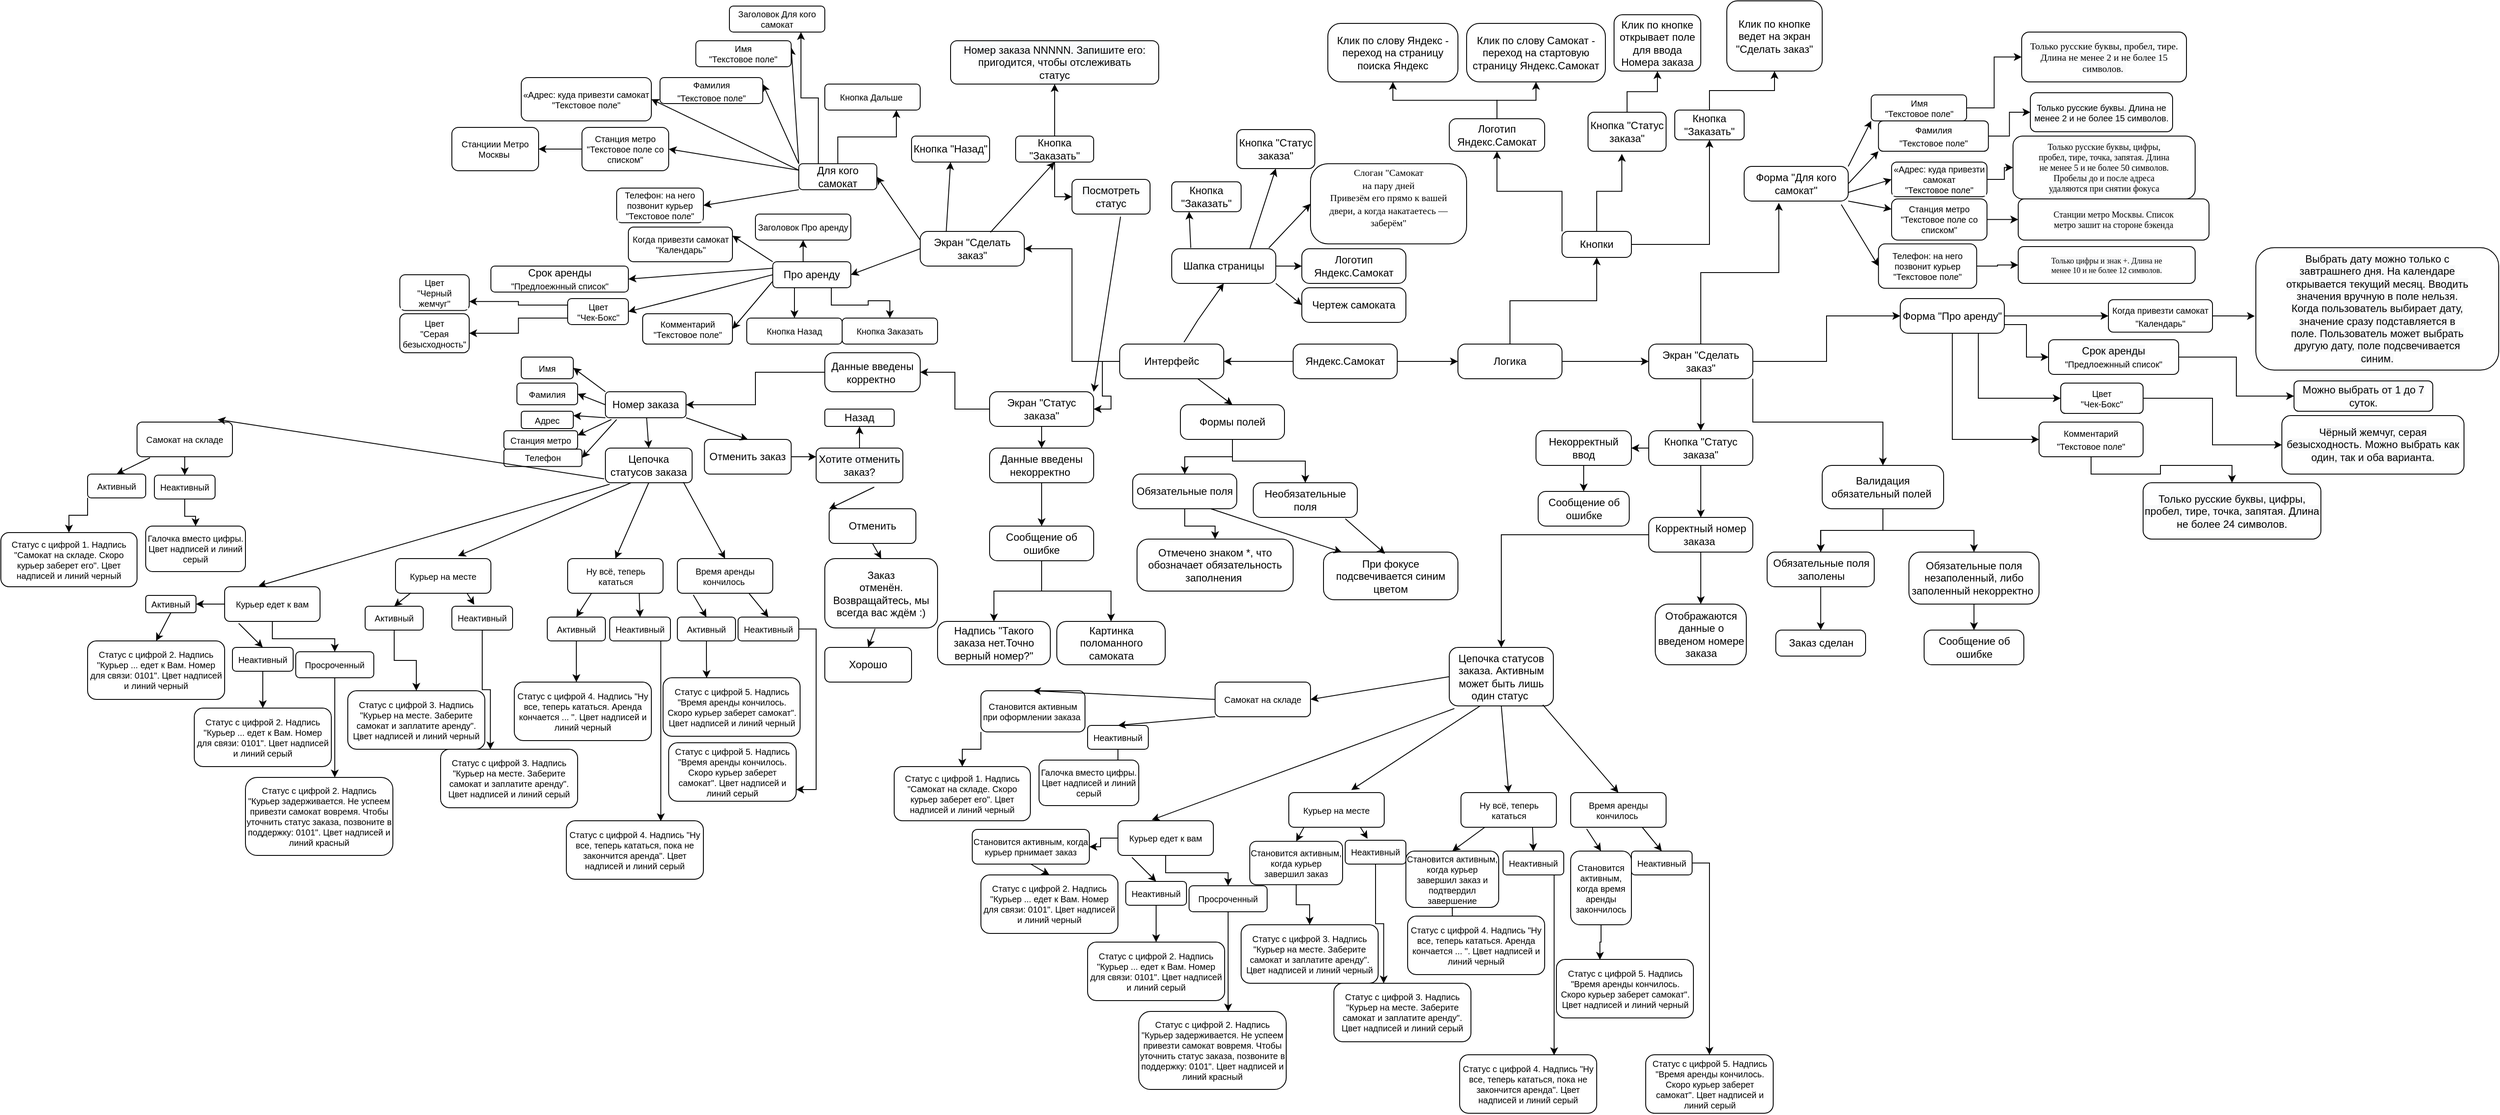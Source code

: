 <mxfile version="20.3.0" type="device"><diagram id="mye7cpsdecRdVJIh1ltE" name="Page-1"><mxGraphModel dx="2514" dy="1711" grid="1" gridSize="10" guides="1" tooltips="1" connect="1" arrows="1" fold="1" page="1" pageScale="1" pageWidth="827" pageHeight="1169" math="0" shadow="0"><root><mxCell id="0"/><mxCell id="1" parent="0"/><mxCell id="GoWqnwifKlF_Yr-xNYbi-38" style="edgeStyle=none;rounded=0;orthogonalLoop=1;jettySize=auto;html=1;exitX=0;exitY=0.5;exitDx=0;exitDy=0;entryX=1;entryY=0.5;entryDx=0;entryDy=0;fontColor=#000000;" parent="1" source="GoWqnwifKlF_Yr-xNYbi-1" target="GoWqnwifKlF_Yr-xNYbi-3" edge="1"><mxGeometry relative="1" as="geometry"><mxPoint x="270" y="380" as="targetPoint"/></mxGeometry></mxCell><mxCell id="qn3d2HcTWaKksIYHcs9O-18" style="edgeStyle=none;rounded=0;orthogonalLoop=1;jettySize=auto;html=1;exitX=1;exitY=0.5;exitDx=0;exitDy=0;fontColor=#000000;" parent="1" source="GoWqnwifKlF_Yr-xNYbi-1" edge="1"><mxGeometry relative="1" as="geometry"><mxPoint x="530" y="380" as="targetPoint"/></mxGeometry></mxCell><mxCell id="GoWqnwifKlF_Yr-xNYbi-1" value="Яндекс.Самокат" style="rounded=1;whiteSpace=wrap;html=1;arcSize=22;" parent="1" vertex="1"><mxGeometry x="340" y="360" width="120" height="40" as="geometry"/></mxCell><mxCell id="Vy3jYjvH6qzZQQn3LThK-16" style="edgeStyle=orthogonalEdgeStyle;rounded=0;orthogonalLoop=1;jettySize=auto;html=1;entryX=1;entryY=0.5;entryDx=0;entryDy=0;" parent="1" source="GoWqnwifKlF_Yr-xNYbi-3" target="GoWqnwifKlF_Yr-xNYbi-43" edge="1"><mxGeometry relative="1" as="geometry"/></mxCell><mxCell id="Vy3jYjvH6qzZQQn3LThK-17" style="edgeStyle=orthogonalEdgeStyle;rounded=0;orthogonalLoop=1;jettySize=auto;html=1;entryX=1;entryY=0.5;entryDx=0;entryDy=0;" parent="1" source="GoWqnwifKlF_Yr-xNYbi-3" target="GoWqnwifKlF_Yr-xNYbi-45" edge="1"><mxGeometry relative="1" as="geometry"/></mxCell><mxCell id="GoWqnwifKlF_Yr-xNYbi-3" value="Интерфейс" style="rounded=1;whiteSpace=wrap;html=1;arcSize=22;" parent="1" vertex="1"><mxGeometry x="140" y="360" width="120" height="40" as="geometry"/></mxCell><mxCell id="oigtg8h2ie4QQOlHJKOF-7" style="edgeStyle=none;rounded=0;orthogonalLoop=1;jettySize=auto;html=1;entryX=0.5;entryY=0;entryDx=0;entryDy=0;fontColor=#000000;" parent="1" source="aDQ7PGri-Qr8sNsb1nCy-7" target="aDQ7PGri-Qr8sNsb1nCy-9" edge="1"><mxGeometry relative="1" as="geometry"><mxPoint x="-170" y="380" as="targetPoint"/></mxGeometry></mxCell><mxCell id="Vy3jYjvH6qzZQQn3LThK-19" style="edgeStyle=orthogonalEdgeStyle;rounded=0;orthogonalLoop=1;jettySize=auto;html=1;entryX=1;entryY=0.5;entryDx=0;entryDy=0;" parent="1" source="GoWqnwifKlF_Yr-xNYbi-43" target="Vy3jYjvH6qzZQQn3LThK-1" edge="1"><mxGeometry relative="1" as="geometry"/></mxCell><mxCell id="Vy3jYjvH6qzZQQn3LThK-21" style="edgeStyle=orthogonalEdgeStyle;rounded=0;orthogonalLoop=1;jettySize=auto;html=1;entryX=0.5;entryY=0;entryDx=0;entryDy=0;" parent="1" source="GoWqnwifKlF_Yr-xNYbi-43" target="Vy3jYjvH6qzZQQn3LThK-2" edge="1"><mxGeometry relative="1" as="geometry"/></mxCell><mxCell id="GoWqnwifKlF_Yr-xNYbi-43" value="Экран &quot;Статус заказа&quot;" style="rounded=1;whiteSpace=wrap;html=1;arcSize=22;" parent="1" vertex="1"><mxGeometry x="-10" y="415" width="120" height="40" as="geometry"/></mxCell><mxCell id="oigtg8h2ie4QQOlHJKOF-4" style="edgeStyle=none;rounded=0;orthogonalLoop=1;jettySize=auto;html=1;exitX=0;exitY=0.5;exitDx=0;exitDy=0;entryX=1;entryY=0.5;entryDx=0;entryDy=0;fontColor=#000000;" parent="1" source="GoWqnwifKlF_Yr-xNYbi-45" target="aDQ7PGri-Qr8sNsb1nCy-2" edge="1"><mxGeometry relative="1" as="geometry"><mxPoint x="-160" y="290" as="targetPoint"/></mxGeometry></mxCell><mxCell id="oigtg8h2ie4QQOlHJKOF-5" style="edgeStyle=none;rounded=0;orthogonalLoop=1;jettySize=auto;html=1;exitX=0;exitY=0.25;exitDx=0;exitDy=0;entryX=1;entryY=0.5;entryDx=0;entryDy=0;fontColor=#000000;" parent="1" source="GoWqnwifKlF_Yr-xNYbi-45" target="aDQ7PGri-Qr8sNsb1nCy-1" edge="1"><mxGeometry relative="1" as="geometry"><mxPoint x="-160" y="230" as="targetPoint"/></mxGeometry></mxCell><mxCell id="GoWqnwifKlF_Yr-xNYbi-45" value="Экран &quot;Сделать заказ&quot;" style="rounded=1;whiteSpace=wrap;html=1;arcSize=22;" parent="1" vertex="1"><mxGeometry x="-90" y="230" width="120" height="40" as="geometry"/></mxCell><mxCell id="OxW7yi1mNQBKnJ8u3WXz-6" style="edgeStyle=none;rounded=0;orthogonalLoop=1;jettySize=auto;html=1;exitX=1;exitY=0.5;exitDx=0;exitDy=0;entryX=0;entryY=0.5;entryDx=0;entryDy=0;fontColor=#000000;" parent="1" source="qn3d2HcTWaKksIYHcs9O-5" target="ViiqWy9WktNiIcq8NqdV-9" edge="1"><mxGeometry relative="1" as="geometry"><mxPoint x="707" y="385" as="targetPoint"/></mxGeometry></mxCell><mxCell id="YrjCNjv44eN-13olP7up-43" value="" style="edgeStyle=orthogonalEdgeStyle;rounded=0;orthogonalLoop=1;jettySize=auto;html=1;fontColor=#000000;" parent="1" source="qn3d2HcTWaKksIYHcs9O-5" target="YrjCNjv44eN-13olP7up-42" edge="1"><mxGeometry relative="1" as="geometry"/></mxCell><mxCell id="qn3d2HcTWaKksIYHcs9O-5" value="Логика" style="rounded=1;whiteSpace=wrap;html=1;arcSize=22;" parent="1" vertex="1"><mxGeometry x="530" y="360" width="120" height="40" as="geometry"/></mxCell><mxCell id="aDQ7PGri-Qr8sNsb1nCy-48" style="edgeStyle=none;rounded=0;orthogonalLoop=1;jettySize=auto;html=1;exitX=0;exitY=1;exitDx=0;exitDy=0;entryX=1;entryY=0.5;entryDx=0;entryDy=0;fontFamily=Helvetica;fontSize=10;fontColor=#000000;" parent="1" source="aDQ7PGri-Qr8sNsb1nCy-1" target="aDQ7PGri-Qr8sNsb1nCy-47" edge="1"><mxGeometry relative="1" as="geometry"/></mxCell><mxCell id="aDQ7PGri-Qr8sNsb1nCy-50" style="edgeStyle=none;rounded=0;orthogonalLoop=1;jettySize=auto;html=1;exitX=0;exitY=0.25;exitDx=0;exitDy=0;entryX=1;entryY=0.5;entryDx=0;entryDy=0;fontFamily=Helvetica;fontSize=10;fontColor=#000000;" parent="1" source="aDQ7PGri-Qr8sNsb1nCy-1" target="aDQ7PGri-Qr8sNsb1nCy-46" edge="1"><mxGeometry relative="1" as="geometry"/></mxCell><mxCell id="aDQ7PGri-Qr8sNsb1nCy-51" style="edgeStyle=none;rounded=0;orthogonalLoop=1;jettySize=auto;html=1;exitX=0;exitY=0;exitDx=0;exitDy=0;entryX=1;entryY=0.25;entryDx=0;entryDy=0;fontFamily=Helvetica;fontSize=10;fontColor=#000000;" parent="1" source="aDQ7PGri-Qr8sNsb1nCy-1" target="aDQ7PGri-Qr8sNsb1nCy-13" edge="1"><mxGeometry relative="1" as="geometry"/></mxCell><mxCell id="aDQ7PGri-Qr8sNsb1nCy-52" style="edgeStyle=none;rounded=0;orthogonalLoop=1;jettySize=auto;html=1;exitX=0;exitY=0;exitDx=0;exitDy=0;entryX=1;entryY=0.25;entryDx=0;entryDy=0;fontFamily=Helvetica;fontSize=10;fontColor=#000000;" parent="1" source="aDQ7PGri-Qr8sNsb1nCy-1" target="aDQ7PGri-Qr8sNsb1nCy-11" edge="1"><mxGeometry relative="1" as="geometry"/></mxCell><mxCell id="aDQ7PGri-Qr8sNsb1nCy-54" style="edgeStyle=none;rounded=0;orthogonalLoop=1;jettySize=auto;html=1;exitX=0;exitY=0.25;exitDx=0;exitDy=0;entryX=1;entryY=0.5;entryDx=0;entryDy=0;fontFamily=Helvetica;fontSize=10;fontColor=#000000;" parent="1" source="aDQ7PGri-Qr8sNsb1nCy-1" target="aDQ7PGri-Qr8sNsb1nCy-45" edge="1"><mxGeometry relative="1" as="geometry"/></mxCell><mxCell id="I9DN2bSwALhlbgS2N1Jy-8" style="edgeStyle=orthogonalEdgeStyle;rounded=0;orthogonalLoop=1;jettySize=auto;html=1;entryX=0.75;entryY=1;entryDx=0;entryDy=0;fontSize=10;fontColor=#000000;" parent="1" source="aDQ7PGri-Qr8sNsb1nCy-1" target="I9DN2bSwALhlbgS2N1Jy-7" edge="1"><mxGeometry relative="1" as="geometry"/></mxCell><mxCell id="I9DN2bSwALhlbgS2N1Jy-9" style="edgeStyle=orthogonalEdgeStyle;rounded=0;orthogonalLoop=1;jettySize=auto;html=1;exitX=0.25;exitY=0;exitDx=0;exitDy=0;entryX=0.75;entryY=1;entryDx=0;entryDy=0;fontSize=10;fontColor=#000000;" parent="1" source="aDQ7PGri-Qr8sNsb1nCy-1" target="I9DN2bSwALhlbgS2N1Jy-6" edge="1"><mxGeometry relative="1" as="geometry"/></mxCell><mxCell id="aDQ7PGri-Qr8sNsb1nCy-1" value="Для кого самокат" style="rounded=1;whiteSpace=wrap;html=1;" parent="1" vertex="1"><mxGeometry x="-230" y="151.88" width="90" height="30" as="geometry"/></mxCell><mxCell id="aDQ7PGri-Qr8sNsb1nCy-71" style="edgeStyle=none;rounded=0;orthogonalLoop=1;jettySize=auto;html=1;exitX=1;exitY=0.25;exitDx=0;exitDy=0;entryX=1;entryY=0.25;entryDx=0;entryDy=0;fontFamily=Helvetica;fontSize=10;fontColor=#000000;" parent="1" source="aDQ7PGri-Qr8sNsb1nCy-62" target="aDQ7PGri-Qr8sNsb1nCy-62" edge="1"><mxGeometry relative="1" as="geometry"/></mxCell><mxCell id="aDQ7PGri-Qr8sNsb1nCy-72" style="edgeStyle=none;rounded=0;orthogonalLoop=1;jettySize=auto;html=1;exitX=0;exitY=0;exitDx=0;exitDy=0;entryX=1;entryY=0.25;entryDx=0;entryDy=0;fontFamily=Helvetica;fontSize=10;fontColor=#000000;" parent="1" source="aDQ7PGri-Qr8sNsb1nCy-2" target="aDQ7PGri-Qr8sNsb1nCy-62" edge="1"><mxGeometry relative="1" as="geometry"/></mxCell><mxCell id="aDQ7PGri-Qr8sNsb1nCy-73" style="edgeStyle=none;rounded=0;orthogonalLoop=1;jettySize=auto;html=1;exitX=0;exitY=0.25;exitDx=0;exitDy=0;entryX=1;entryY=0.5;entryDx=0;entryDy=0;fontFamily=Helvetica;fontSize=10;fontColor=#000000;" parent="1" source="aDQ7PGri-Qr8sNsb1nCy-2" target="aDQ7PGri-Qr8sNsb1nCy-58" edge="1"><mxGeometry relative="1" as="geometry"/></mxCell><mxCell id="aDQ7PGri-Qr8sNsb1nCy-74" style="edgeStyle=none;rounded=0;orthogonalLoop=1;jettySize=auto;html=1;exitX=0;exitY=0.5;exitDx=0;exitDy=0;entryX=1;entryY=0.5;entryDx=0;entryDy=0;fontFamily=Helvetica;fontSize=10;fontColor=#000000;" parent="1" source="aDQ7PGri-Qr8sNsb1nCy-2" target="aDQ7PGri-Qr8sNsb1nCy-69" edge="1"><mxGeometry relative="1" as="geometry"/></mxCell><mxCell id="aDQ7PGri-Qr8sNsb1nCy-75" style="edgeStyle=none;rounded=0;orthogonalLoop=1;jettySize=auto;html=1;exitX=0;exitY=0.75;exitDx=0;exitDy=0;entryX=1;entryY=0.5;entryDx=0;entryDy=0;fontFamily=Helvetica;fontSize=10;fontColor=#000000;" parent="1" source="aDQ7PGri-Qr8sNsb1nCy-2" target="aDQ7PGri-Qr8sNsb1nCy-68" edge="1"><mxGeometry relative="1" as="geometry"/></mxCell><mxCell id="I9DN2bSwALhlbgS2N1Jy-11" style="edgeStyle=orthogonalEdgeStyle;rounded=0;orthogonalLoop=1;jettySize=auto;html=1;exitX=0.25;exitY=0;exitDx=0;exitDy=0;entryX=0.5;entryY=1;entryDx=0;entryDy=0;fontSize=10;fontColor=#000000;" parent="1" source="aDQ7PGri-Qr8sNsb1nCy-2" target="I9DN2bSwALhlbgS2N1Jy-10" edge="1"><mxGeometry relative="1" as="geometry"/></mxCell><mxCell id="I9DN2bSwALhlbgS2N1Jy-14" style="edgeStyle=orthogonalEdgeStyle;rounded=0;orthogonalLoop=1;jettySize=auto;html=1;exitX=0.25;exitY=1;exitDx=0;exitDy=0;entryX=0.5;entryY=0;entryDx=0;entryDy=0;fontSize=10;fontColor=#000000;" parent="1" source="aDQ7PGri-Qr8sNsb1nCy-2" target="I9DN2bSwALhlbgS2N1Jy-12" edge="1"><mxGeometry relative="1" as="geometry"/></mxCell><mxCell id="I9DN2bSwALhlbgS2N1Jy-15" style="edgeStyle=orthogonalEdgeStyle;rounded=0;orthogonalLoop=1;jettySize=auto;html=1;exitX=0.75;exitY=1;exitDx=0;exitDy=0;entryX=0.5;entryY=0;entryDx=0;entryDy=0;fontSize=10;fontColor=#000000;" parent="1" source="aDQ7PGri-Qr8sNsb1nCy-2" target="I9DN2bSwALhlbgS2N1Jy-13" edge="1"><mxGeometry relative="1" as="geometry"/></mxCell><mxCell id="aDQ7PGri-Qr8sNsb1nCy-2" value="Про аренду" style="rounded=1;whiteSpace=wrap;html=1;" parent="1" vertex="1"><mxGeometry x="-260" y="265" width="90" height="30" as="geometry"/></mxCell><mxCell id="aDQ7PGri-Qr8sNsb1nCy-82" style="edgeStyle=none;rounded=0;orthogonalLoop=1;jettySize=auto;html=1;exitX=0;exitY=0;exitDx=0;exitDy=0;entryX=1;entryY=0.5;entryDx=0;entryDy=0;fontFamily=Helvetica;fontSize=10;fontColor=#000000;" parent="1" source="aDQ7PGri-Qr8sNsb1nCy-7" target="aDQ7PGri-Qr8sNsb1nCy-81" edge="1"><mxGeometry relative="1" as="geometry"/></mxCell><mxCell id="aDQ7PGri-Qr8sNsb1nCy-93" style="edgeStyle=none;rounded=0;orthogonalLoop=1;jettySize=auto;html=1;exitX=0;exitY=0.5;exitDx=0;exitDy=0;entryX=1;entryY=0.5;entryDx=0;entryDy=0;fontFamily=Helvetica;fontSize=10;fontColor=#000000;" parent="1" source="aDQ7PGri-Qr8sNsb1nCy-7" target="aDQ7PGri-Qr8sNsb1nCy-92" edge="1"><mxGeometry relative="1" as="geometry"/></mxCell><mxCell id="aDQ7PGri-Qr8sNsb1nCy-97" style="edgeStyle=none;rounded=0;orthogonalLoop=1;jettySize=auto;html=1;exitX=0;exitY=1;exitDx=0;exitDy=0;fontFamily=Helvetica;fontSize=10;entryX=1;entryY=0.25;entryDx=0;entryDy=0;fontColor=#000000;" parent="1" source="aDQ7PGri-Qr8sNsb1nCy-7" target="aDQ7PGri-Qr8sNsb1nCy-98" edge="1"><mxGeometry relative="1" as="geometry"><mxPoint x="-340" y="470" as="targetPoint"/></mxGeometry></mxCell><mxCell id="aDQ7PGri-Qr8sNsb1nCy-7" value="Номер заказа" style="rounded=1;whiteSpace=wrap;html=1;" parent="1" vertex="1"><mxGeometry x="-453" y="415" width="93" height="30" as="geometry"/></mxCell><mxCell id="aDQ7PGri-Qr8sNsb1nCy-99" style="edgeStyle=none;rounded=0;orthogonalLoop=1;jettySize=auto;html=1;exitX=0.075;exitY=1.067;exitDx=0;exitDy=0;fontFamily=Helvetica;fontSize=10;entryX=1;entryY=0.25;entryDx=0;entryDy=0;exitPerimeter=0;fontColor=#000000;" parent="1" source="aDQ7PGri-Qr8sNsb1nCy-7" target="aDQ7PGri-Qr8sNsb1nCy-100" edge="1"><mxGeometry relative="1" as="geometry"><mxPoint x="-330" y="520" as="targetPoint"/></mxGeometry></mxCell><mxCell id="aDQ7PGri-Qr8sNsb1nCy-102" style="edgeStyle=none;rounded=0;orthogonalLoop=1;jettySize=auto;html=1;exitX=0.14;exitY=1.067;exitDx=0;exitDy=0;entryX=1;entryY=0.5;entryDx=0;entryDy=0;fontFamily=Helvetica;fontSize=10;exitPerimeter=0;fontColor=#000000;" parent="1" source="aDQ7PGri-Qr8sNsb1nCy-7" target="aDQ7PGri-Qr8sNsb1nCy-101" edge="1"><mxGeometry relative="1" as="geometry"/></mxCell><mxCell id="aDQ7PGri-Qr8sNsb1nCy-9" value="Цепочка статусов заказа" style="rounded=1;whiteSpace=wrap;html=1;" parent="1" vertex="1"><mxGeometry x="-453" y="480" width="100" height="40" as="geometry"/></mxCell><mxCell id="aDQ7PGri-Qr8sNsb1nCy-11" value="&lt;span style=&quot;background-color: rgb(255, 255, 255);&quot;&gt;&lt;font style=&quot;font-size: 10px&quot;&gt;Фамилия&lt;br&gt;&lt;/font&gt;&lt;/span&gt;&lt;span style=&quot;font-size: 10px ; background-color: rgb(255 , 255 , 255)&quot;&gt;&quot;Текстовое поле&quot;&lt;/span&gt;&lt;span style=&quot;background-color: rgb(255, 255, 255);&quot;&gt;&lt;font style=&quot;font-size: 10px&quot;&gt;&lt;br&gt;&lt;/font&gt;&lt;/span&gt;" style="rounded=1;whiteSpace=wrap;html=1;" parent="1" vertex="1"><mxGeometry x="-390" y="52.5" width="118.5" height="30" as="geometry"/></mxCell><mxCell id="aDQ7PGri-Qr8sNsb1nCy-13" value="&lt;font style=&quot;font-size: 10px&quot;&gt;Имя&lt;br&gt;&quot;Текстовое поле&quot;&lt;br&gt;&lt;/font&gt;" style="rounded=1;whiteSpace=wrap;html=1;labelBackgroundColor=#FFFFFF;fontSize=8;" parent="1" vertex="1"><mxGeometry x="-348.75" y="10" width="110" height="30" as="geometry"/></mxCell><mxCell id="I9DN2bSwALhlbgS2N1Jy-17" style="edgeStyle=orthogonalEdgeStyle;rounded=0;orthogonalLoop=1;jettySize=auto;html=1;exitX=0;exitY=0.5;exitDx=0;exitDy=0;entryX=1;entryY=0.5;entryDx=0;entryDy=0;fontSize=10;fontColor=#000000;" parent="1" source="aDQ7PGri-Qr8sNsb1nCy-45" target="I9DN2bSwALhlbgS2N1Jy-16" edge="1"><mxGeometry relative="1" as="geometry"/></mxCell><mxCell id="aDQ7PGri-Qr8sNsb1nCy-45" value="Станция метро&lt;br&gt;&quot;Текстовое поле со списком&quot;" style="rounded=1;whiteSpace=wrap;html=1;labelBackgroundColor=#FFFFFF;fontSize=10;" parent="1" vertex="1"><mxGeometry x="-480" y="110" width="100" height="50" as="geometry"/></mxCell><mxCell id="aDQ7PGri-Qr8sNsb1nCy-46" value="«Адрес: куда привезти самокат&lt;br&gt;&quot;Текстовое поле&quot;" style="rounded=1;whiteSpace=wrap;html=1;labelBackgroundColor=#FFFFFF;fontSize=10;" parent="1" vertex="1"><mxGeometry x="-550" y="52.5" width="150" height="50" as="geometry"/></mxCell><mxCell id="aDQ7PGri-Qr8sNsb1nCy-47" value="Телефон: на него позвонит курьер&lt;br&gt;&quot;Текстовое поле&quot;" style="rounded=1;whiteSpace=wrap;html=1;labelBackgroundColor=#FFFFFF;fontSize=10;" parent="1" vertex="1"><mxGeometry x="-440" y="180" width="100" height="40" as="geometry"/></mxCell><mxCell id="aDQ7PGri-Qr8sNsb1nCy-58" value="Срок аренды&lt;br&gt;&lt;span style=&quot;font-size: 10px ; background-color: rgb(255 , 255 , 255)&quot;&gt;&quot;Предлоежнный список&quot;&lt;/span&gt;" style="rounded=1;whiteSpace=wrap;html=1;" parent="1" vertex="1"><mxGeometry x="-585" y="270" width="158.5" height="30" as="geometry"/></mxCell><mxCell id="aDQ7PGri-Qr8sNsb1nCy-62" value="&lt;font style=&quot;font-size: 10px&quot;&gt;Когда привезти самокат&lt;br&gt;&quot;Календарь&quot;&lt;br&gt;&lt;/font&gt;" style="rounded=1;whiteSpace=wrap;html=1;labelBackgroundColor=#FFFFFF;fontSize=8;" parent="1" vertex="1"><mxGeometry x="-426.5" y="225" width="120" height="40" as="geometry"/></mxCell><mxCell id="aDQ7PGri-Qr8sNsb1nCy-68" value="Комментарий&lt;br&gt;&quot;Текстовое поле&quot;" style="rounded=1;whiteSpace=wrap;html=1;labelBackgroundColor=#FFFFFF;fontSize=10;" parent="1" vertex="1"><mxGeometry x="-410" y="325" width="103.5" height="35" as="geometry"/></mxCell><mxCell id="I9DN2bSwALhlbgS2N1Jy-20" style="edgeStyle=orthogonalEdgeStyle;rounded=0;orthogonalLoop=1;jettySize=auto;html=1;exitX=0;exitY=0.25;exitDx=0;exitDy=0;entryX=1;entryY=0.75;entryDx=0;entryDy=0;fontSize=10;fontColor=#000000;" parent="1" source="aDQ7PGri-Qr8sNsb1nCy-69" target="I9DN2bSwALhlbgS2N1Jy-18" edge="1"><mxGeometry relative="1" as="geometry"/></mxCell><mxCell id="I9DN2bSwALhlbgS2N1Jy-21" style="edgeStyle=orthogonalEdgeStyle;rounded=0;orthogonalLoop=1;jettySize=auto;html=1;exitX=0;exitY=0.75;exitDx=0;exitDy=0;entryX=1;entryY=0.5;entryDx=0;entryDy=0;fontSize=10;fontColor=#000000;" parent="1" source="aDQ7PGri-Qr8sNsb1nCy-69" target="I9DN2bSwALhlbgS2N1Jy-19" edge="1"><mxGeometry relative="1" as="geometry"/></mxCell><mxCell id="aDQ7PGri-Qr8sNsb1nCy-69" value="Цвет&lt;br&gt;&quot;Чек-Бокс&quot;" style="rounded=1;whiteSpace=wrap;html=1;labelBackgroundColor=#FFFFFF;fontSize=10;" parent="1" vertex="1"><mxGeometry x="-496.5" y="307.5" width="70" height="30" as="geometry"/></mxCell><mxCell id="aDQ7PGri-Qr8sNsb1nCy-81" value="&lt;span style=&quot;font-size: 10px&quot;&gt;Имя&lt;/span&gt;" style="rounded=1;whiteSpace=wrap;html=1;labelBackgroundColor=#FFFFFF;fontSize=8;" parent="1" vertex="1"><mxGeometry x="-550" y="375" width="60" height="25" as="geometry"/></mxCell><mxCell id="aDQ7PGri-Qr8sNsb1nCy-92" value="Фамилия" style="rounded=1;whiteSpace=wrap;html=1;labelBackgroundColor=#FFFFFF;fontFamily=Helvetica;fontSize=10;" parent="1" vertex="1"><mxGeometry x="-555" y="405" width="70" height="25" as="geometry"/></mxCell><mxCell id="aDQ7PGri-Qr8sNsb1nCy-98" value="Адрес" style="rounded=1;whiteSpace=wrap;html=1;labelBackgroundColor=#FFFFFF;fontFamily=Helvetica;fontSize=10;" parent="1" vertex="1"><mxGeometry x="-550" y="437.5" width="60" height="20" as="geometry"/></mxCell><mxCell id="aDQ7PGri-Qr8sNsb1nCy-100" value="Станция метро" style="rounded=1;whiteSpace=wrap;html=1;labelBackgroundColor=#FFFFFF;fontFamily=Helvetica;fontSize=10;" parent="1" vertex="1"><mxGeometry x="-570" y="460" width="85" height="21.25" as="geometry"/></mxCell><mxCell id="aDQ7PGri-Qr8sNsb1nCy-101" value="Телефон" style="rounded=1;whiteSpace=wrap;html=1;labelBackgroundColor=#FFFFFF;fontFamily=Helvetica;fontSize=10;" parent="1" vertex="1"><mxGeometry x="-570" y="481.25" width="90" height="20" as="geometry"/></mxCell><mxCell id="Wr6Yil-ZRoVr_ZFeja5U-1" value="Кнопка &quot;Назад&quot;" style="rounded=1;whiteSpace=wrap;html=1;" parent="1" vertex="1"><mxGeometry x="-100" y="120" width="90" height="30" as="geometry"/></mxCell><mxCell id="Wr6Yil-ZRoVr_ZFeja5U-34" style="edgeStyle=orthogonalEdgeStyle;rounded=0;orthogonalLoop=1;jettySize=auto;html=1;entryX=0.5;entryY=1;entryDx=0;entryDy=0;fontColor=#000000;" parent="1" source="Wr6Yil-ZRoVr_ZFeja5U-2" target="Wr6Yil-ZRoVr_ZFeja5U-33" edge="1"><mxGeometry relative="1" as="geometry"/></mxCell><mxCell id="Wr6Yil-ZRoVr_ZFeja5U-39" style="edgeStyle=orthogonalEdgeStyle;rounded=0;orthogonalLoop=1;jettySize=auto;html=1;entryX=0;entryY=0.5;entryDx=0;entryDy=0;fontColor=#000000;" parent="1" source="Wr6Yil-ZRoVr_ZFeja5U-2" target="Wr6Yil-ZRoVr_ZFeja5U-37" edge="1"><mxGeometry relative="1" as="geometry"/></mxCell><mxCell id="Wr6Yil-ZRoVr_ZFeja5U-2" value="Кнопка &quot;Заказать&quot;" style="rounded=1;whiteSpace=wrap;html=1;" parent="1" vertex="1"><mxGeometry x="20" y="120" width="90" height="30" as="geometry"/></mxCell><mxCell id="Wr6Yil-ZRoVr_ZFeja5U-3" style="edgeStyle=none;rounded=0;orthogonalLoop=1;jettySize=auto;html=1;exitX=0.675;exitY=0.025;exitDx=0;exitDy=0;entryX=0.5;entryY=1;entryDx=0;entryDy=0;exitPerimeter=0;fontColor=#000000;" parent="1" source="GoWqnwifKlF_Yr-xNYbi-45" target="Wr6Yil-ZRoVr_ZFeja5U-2" edge="1"><mxGeometry relative="1" as="geometry"><mxPoint x="-30" y="175" as="targetPoint"/><mxPoint x="30" y="250" as="sourcePoint"/></mxGeometry></mxCell><mxCell id="Wr6Yil-ZRoVr_ZFeja5U-4" style="edgeStyle=none;rounded=0;orthogonalLoop=1;jettySize=auto;html=1;exitX=0.25;exitY=0;exitDx=0;exitDy=0;entryX=0.5;entryY=1;entryDx=0;entryDy=0;fontColor=#000000;" parent="1" source="GoWqnwifKlF_Yr-xNYbi-45" target="Wr6Yil-ZRoVr_ZFeja5U-1" edge="1"><mxGeometry relative="1" as="geometry"><mxPoint x="-80" y="175" as="targetPoint"/><mxPoint x="-20" y="250" as="sourcePoint"/></mxGeometry></mxCell><mxCell id="Vy3jYjvH6qzZQQn3LThK-59" value="" style="edgeStyle=orthogonalEdgeStyle;rounded=0;orthogonalLoop=1;jettySize=auto;html=1;labelBackgroundColor=none;" parent="1" source="Wr6Yil-ZRoVr_ZFeja5U-5" target="Vy3jYjvH6qzZQQn3LThK-58" edge="1"><mxGeometry relative="1" as="geometry"/></mxCell><mxCell id="Vy3jYjvH6qzZQQn3LThK-63" value="" style="edgeStyle=orthogonalEdgeStyle;rounded=0;orthogonalLoop=1;jettySize=auto;html=1;labelBackgroundColor=none;" parent="1" source="Wr6Yil-ZRoVr_ZFeja5U-5" target="Vy3jYjvH6qzZQQn3LThK-62" edge="1"><mxGeometry relative="1" as="geometry"/></mxCell><mxCell id="Wr6Yil-ZRoVr_ZFeja5U-5" value="Курьер едет к вам" style="rounded=1;whiteSpace=wrap;html=1;labelBackgroundColor=none;fontFamily=Helvetica;fontSize=10;" parent="1" vertex="1"><mxGeometry x="-892" y="640" width="110" height="40" as="geometry"/></mxCell><mxCell id="Wr6Yil-ZRoVr_ZFeja5U-6" value="Курьер на месте" style="rounded=1;whiteSpace=wrap;html=1;labelBackgroundColor=none;fontFamily=Helvetica;fontSize=10;" parent="1" vertex="1"><mxGeometry x="-695" y="607.5" width="110" height="40" as="geometry"/></mxCell><mxCell id="Wr6Yil-ZRoVr_ZFeja5U-7" value="Ну всё, теперь кататься" style="rounded=1;whiteSpace=wrap;html=1;labelBackgroundColor=none;fontFamily=Helvetica;fontSize=10;" parent="1" vertex="1"><mxGeometry x="-496.5" y="607.5" width="110" height="40" as="geometry"/></mxCell><mxCell id="Wr6Yil-ZRoVr_ZFeja5U-8" value="Самокат на складе" style="rounded=1;whiteSpace=wrap;html=1;labelBackgroundColor=none;fontFamily=Helvetica;fontSize=10;" parent="1" vertex="1"><mxGeometry x="-993" y="450" width="110" height="40" as="geometry"/></mxCell><mxCell id="Wr6Yil-ZRoVr_ZFeja5U-9" style="edgeStyle=none;rounded=0;orthogonalLoop=1;jettySize=auto;html=1;entryX=0.5;entryY=0;entryDx=0;entryDy=0;exitX=0.5;exitY=1;exitDx=0;exitDy=0;fontColor=#000000;" parent="1" source="aDQ7PGri-Qr8sNsb1nCy-9" target="Wr6Yil-ZRoVr_ZFeja5U-7" edge="1"><mxGeometry relative="1" as="geometry"><mxPoint x="-177.73" y="557.5" as="targetPoint"/><mxPoint x="-197.003" y="517.5" as="sourcePoint"/></mxGeometry></mxCell><mxCell id="Wr6Yil-ZRoVr_ZFeja5U-10" style="edgeStyle=none;rounded=0;orthogonalLoop=1;jettySize=auto;html=1;entryX=0.655;entryY=-0.075;entryDx=0;entryDy=0;entryPerimeter=0;exitX=0.299;exitY=0.997;exitDx=0;exitDy=0;fontColor=#000000;exitPerimeter=0;" parent="1" source="aDQ7PGri-Qr8sNsb1nCy-9" target="Wr6Yil-ZRoVr_ZFeja5U-6" edge="1"><mxGeometry relative="1" as="geometry"><mxPoint x="-200" y="560" as="targetPoint"/><mxPoint x="-219.273" y="520" as="sourcePoint"/></mxGeometry></mxCell><mxCell id="Wr6Yil-ZRoVr_ZFeja5U-11" style="edgeStyle=none;rounded=0;orthogonalLoop=1;jettySize=auto;html=1;entryX=0.355;entryY=-0.025;entryDx=0;entryDy=0;entryPerimeter=0;exitX=0.049;exitY=1.044;exitDx=0;exitDy=0;fontColor=#000000;exitPerimeter=0;" parent="1" source="aDQ7PGri-Qr8sNsb1nCy-9" target="Wr6Yil-ZRoVr_ZFeja5U-5" edge="1"><mxGeometry relative="1" as="geometry"><mxPoint x="-220.73" y="560" as="targetPoint"/><mxPoint x="-240.003" y="520" as="sourcePoint"/></mxGeometry></mxCell><mxCell id="Wr6Yil-ZRoVr_ZFeja5U-12" style="edgeStyle=none;rounded=0;orthogonalLoop=1;jettySize=auto;html=1;entryX=0.845;entryY=-0.075;entryDx=0;entryDy=0;entryPerimeter=0;exitX=-0.014;exitY=0.887;exitDx=0;exitDy=0;exitPerimeter=0;fontColor=#000000;" parent="1" source="aDQ7PGri-Qr8sNsb1nCy-9" target="Wr6Yil-ZRoVr_ZFeja5U-8" edge="1"><mxGeometry relative="1" as="geometry"><mxPoint x="-250" y="560" as="targetPoint"/><mxPoint x="-269.273" y="520" as="sourcePoint"/></mxGeometry></mxCell><mxCell id="Wr6Yil-ZRoVr_ZFeja5U-13" value="Отменить заказ" style="rounded=1;whiteSpace=wrap;html=1;" parent="1" vertex="1"><mxGeometry x="-338.75" y="470" width="100" height="40" as="geometry"/></mxCell><mxCell id="Wr6Yil-ZRoVr_ZFeja5U-14" style="edgeStyle=none;rounded=0;orthogonalLoop=1;jettySize=auto;html=1;exitX=1;exitY=1;exitDx=0;exitDy=0;entryX=0.5;entryY=0;entryDx=0;entryDy=0;fontColor=#000000;" parent="1" source="aDQ7PGri-Qr8sNsb1nCy-7" target="Wr6Yil-ZRoVr_ZFeja5U-13" edge="1"><mxGeometry relative="1" as="geometry"><mxPoint x="-570" y="455" as="targetPoint"/><mxPoint x="-360" y="445" as="sourcePoint"/></mxGeometry></mxCell><mxCell id="Vy3jYjvH6qzZQQn3LThK-18" style="edgeStyle=orthogonalEdgeStyle;rounded=0;orthogonalLoop=1;jettySize=auto;html=1;entryX=0.5;entryY=1;entryDx=0;entryDy=0;" parent="1" source="Wr6Yil-ZRoVr_ZFeja5U-16" target="Wr6Yil-ZRoVr_ZFeja5U-18" edge="1"><mxGeometry relative="1" as="geometry"/></mxCell><mxCell id="Wr6Yil-ZRoVr_ZFeja5U-16" value="&#10;&#10;&lt;span style=&quot;font-family: helvetica; font-size: 12px; font-style: normal; font-weight: 400; letter-spacing: normal; text-align: left; text-indent: 0px; text-transform: none; word-spacing: 0px; background-color: rgb(248, 249, 250); display: inline; float: none;&quot;&gt;Хотите отменить заказ?&lt;/span&gt;&#10;&#10;" style="rounded=1;whiteSpace=wrap;html=1;" parent="1" vertex="1"><mxGeometry x="-210" y="480" width="100" height="40" as="geometry"/></mxCell><mxCell id="Wr6Yil-ZRoVr_ZFeja5U-17" style="edgeStyle=none;rounded=0;orthogonalLoop=1;jettySize=auto;html=1;exitX=1;exitY=0.5;exitDx=0;exitDy=0;entryX=0;entryY=0.25;entryDx=0;entryDy=0;fontColor=#000000;" parent="1" source="Wr6Yil-ZRoVr_ZFeja5U-13" target="Wr6Yil-ZRoVr_ZFeja5U-16" edge="1"><mxGeometry relative="1" as="geometry"><mxPoint x="-90" y="510" as="targetPoint"/><mxPoint x="-200" y="485" as="sourcePoint"/></mxGeometry></mxCell><mxCell id="Wr6Yil-ZRoVr_ZFeja5U-18" value="Назад" style="rounded=1;whiteSpace=wrap;html=1;" parent="1" vertex="1"><mxGeometry x="-200" y="435" width="80" height="20" as="geometry"/></mxCell><mxCell id="Wr6Yil-ZRoVr_ZFeja5U-19" value="Отменить" style="rounded=1;whiteSpace=wrap;html=1;" parent="1" vertex="1"><mxGeometry x="-195" y="550" width="100" height="40" as="geometry"/></mxCell><mxCell id="Wr6Yil-ZRoVr_ZFeja5U-21" style="edgeStyle=none;rounded=0;orthogonalLoop=1;jettySize=auto;html=1;exitX=0.67;exitY=1.125;exitDx=0;exitDy=0;entryX=0;entryY=0;entryDx=0;entryDy=0;exitPerimeter=0;fontColor=#000000;" parent="1" source="Wr6Yil-ZRoVr_ZFeja5U-16" target="Wr6Yil-ZRoVr_ZFeja5U-19" edge="1"><mxGeometry relative="1" as="geometry"><mxPoint x="-110" y="549" as="targetPoint"/><mxPoint x="-130" y="549" as="sourcePoint"/></mxGeometry></mxCell><mxCell id="Wr6Yil-ZRoVr_ZFeja5U-23" value="&lt;span style=&quot;text-align: left&quot;&gt;Заказ&lt;/span&gt;&lt;br style=&quot;text-align: left&quot;&gt;&lt;span style=&quot;text-align: left&quot;&gt;отменён. Возвращайтесь, мы всегда вас ждём :)&lt;/span&gt;" style="rounded=1;whiteSpace=wrap;html=1;" parent="1" vertex="1"><mxGeometry x="-200" y="607.5" width="130" height="80" as="geometry"/></mxCell><mxCell id="Wr6Yil-ZRoVr_ZFeja5U-25" value="Хорошо" style="rounded=1;whiteSpace=wrap;html=1;" parent="1" vertex="1"><mxGeometry x="-200" y="710" width="100" height="40" as="geometry"/></mxCell><mxCell id="Wr6Yil-ZRoVr_ZFeja5U-27" style="edgeStyle=none;rounded=0;orthogonalLoop=1;jettySize=auto;html=1;exitX=0.5;exitY=1;exitDx=0;exitDy=0;entryX=0.5;entryY=0;entryDx=0;entryDy=0;fontColor=#000000;" parent="1" source="Wr6Yil-ZRoVr_ZFeja5U-19" target="Wr6Yil-ZRoVr_ZFeja5U-23" edge="1"><mxGeometry relative="1" as="geometry"><mxPoint x="-110" y="635" as="targetPoint"/><mxPoint x="-83" y="600" as="sourcePoint"/></mxGeometry></mxCell><mxCell id="Wr6Yil-ZRoVr_ZFeja5U-28" style="edgeStyle=none;rounded=0;orthogonalLoop=1;jettySize=auto;html=1;exitX=0.446;exitY=1.013;exitDx=0;exitDy=0;entryX=0.5;entryY=0;entryDx=0;entryDy=0;exitPerimeter=0;fontColor=#000000;" parent="1" source="Wr6Yil-ZRoVr_ZFeja5U-23" target="Wr6Yil-ZRoVr_ZFeja5U-25" edge="1"><mxGeometry relative="1" as="geometry"><mxPoint x="-110" y="735" as="targetPoint"/><mxPoint x="-83" y="700" as="sourcePoint"/></mxGeometry></mxCell><mxCell id="Wr6Yil-ZRoVr_ZFeja5U-33" value="&#10;&#10;&lt;span style=&quot;font-family: helvetica; font-size: 12px; font-style: normal; font-weight: 400; letter-spacing: normal; text-align: left; text-indent: 0px; text-transform: none; word-spacing: 0px; background-color: rgb(248, 249, 250); display: inline; float: none;&quot;&gt;Номер заказа NNNNN. Запишите его: пригодится, чтобы отслеживать&lt;/span&gt;&lt;br style=&quot;font-family: helvetica; font-size: 12px; font-style: normal; font-weight: 400; letter-spacing: normal; text-align: left; text-indent: 0px; text-transform: none; word-spacing: 0px; background-color: rgb(248, 249, 250);&quot;&gt;&lt;span style=&quot;font-family: helvetica; font-size: 12px; font-style: normal; font-weight: 400; letter-spacing: normal; text-align: left; text-indent: 0px; text-transform: none; word-spacing: 0px; background-color: rgb(248, 249, 250); display: inline; float: none;&quot;&gt;статус&lt;/span&gt;&#10;&#10;" style="rounded=1;whiteSpace=wrap;html=1;" parent="1" vertex="1"><mxGeometry x="-55" y="10" width="240" height="50" as="geometry"/></mxCell><mxCell id="Wr6Yil-ZRoVr_ZFeja5U-37" value="&#10;&#10;&lt;span style=&quot;font-family: helvetica; font-size: 12px; font-style: normal; font-weight: 400; letter-spacing: normal; text-align: left; text-indent: 0px; text-transform: none; word-spacing: 0px; background-color: rgb(248, 249, 250); display: inline; float: none;&quot;&gt;Посмотреть статус&lt;/span&gt;&#10;&#10;" style="rounded=1;whiteSpace=wrap;html=1;" parent="1" vertex="1"><mxGeometry x="85" y="170" width="90" height="40" as="geometry"/></mxCell><mxCell id="Wr6Yil-ZRoVr_ZFeja5U-41" style="edgeStyle=none;rounded=0;orthogonalLoop=1;jettySize=auto;html=1;exitX=0.622;exitY=1.075;exitDx=0;exitDy=0;entryX=1;entryY=0;entryDx=0;entryDy=0;exitPerimeter=0;fontColor=#000000;" parent="1" source="Wr6Yil-ZRoVr_ZFeja5U-37" target="GoWqnwifKlF_Yr-xNYbi-43" edge="1"><mxGeometry relative="1" as="geometry"><mxPoint x="85" y="170" as="targetPoint"/><mxPoint x="50" y="270" as="sourcePoint"/></mxGeometry></mxCell><mxCell id="ViiqWy9WktNiIcq8NqdV-1" value="Чертеж самоката" style="rounded=1;whiteSpace=wrap;html=1;arcSize=22;" parent="1" vertex="1"><mxGeometry x="350" y="295" width="120" height="40" as="geometry"/></mxCell><mxCell id="YrjCNjv44eN-13olP7up-17" value="" style="edgeStyle=orthogonalEdgeStyle;rounded=0;orthogonalLoop=1;jettySize=auto;html=1;fontColor=#000000;" parent="1" source="ViiqWy9WktNiIcq8NqdV-2" target="YrjCNjv44eN-13olP7up-16" edge="1"><mxGeometry relative="1" as="geometry"/></mxCell><mxCell id="ViiqWy9WktNiIcq8NqdV-2" value="Шапка страницы" style="rounded=1;whiteSpace=wrap;html=1;arcSize=22;" parent="1" vertex="1"><mxGeometry x="200" y="250" width="120" height="40" as="geometry"/></mxCell><mxCell id="ViiqWy9WktNiIcq8NqdV-3" value="" style="endArrow=classic;html=1;rounded=0;entryX=0.5;entryY=1;entryDx=0;entryDy=0;exitX=0.617;exitY=-0.05;exitDx=0;exitDy=0;exitPerimeter=0;fontColor=#000000;" parent="1" source="GoWqnwifKlF_Yr-xNYbi-3" target="ViiqWy9WktNiIcq8NqdV-2" edge="1"><mxGeometry width="50" height="50" relative="1" as="geometry"><mxPoint x="200" y="362.5" as="sourcePoint"/><mxPoint x="250" y="312.5" as="targetPoint"/><Array as="points"><mxPoint x="230" y="332.5"/></Array></mxGeometry></mxCell><mxCell id="ViiqWy9WktNiIcq8NqdV-4" value="" style="endArrow=classic;html=1;rounded=0;exitX=1;exitY=1;exitDx=0;exitDy=0;entryX=0;entryY=0.5;entryDx=0;entryDy=0;fontColor=#000000;" parent="1" source="ViiqWy9WktNiIcq8NqdV-2" target="ViiqWy9WktNiIcq8NqdV-1" edge="1"><mxGeometry width="50" height="50" relative="1" as="geometry"><mxPoint x="190" y="450" as="sourcePoint"/><mxPoint x="240" y="400" as="targetPoint"/></mxGeometry></mxCell><mxCell id="ViiqWy9WktNiIcq8NqdV-7" value="&lt;font face=&quot;Georgia&quot; style=&quot;font-size: 11px&quot;&gt;&lt;span style=&quot;font-style: normal; font-weight: 400; letter-spacing: normal; text-indent: 0px; text-transform: none; word-spacing: 0px; background-color: rgb(255, 255, 255); display: inline; float: none;&quot;&gt;Слоган &quot;Самокат&lt;/span&gt;&lt;br style=&quot;font-style: normal; font-weight: 400; letter-spacing: normal; text-indent: 0px; text-transform: none; word-spacing: 0px; background-color: rgb(255, 255, 255);&quot;&gt;&lt;span style=&quot;font-style: normal; font-weight: 400; letter-spacing: normal; text-indent: 0px; text-transform: none; word-spacing: 0px; background-color: rgb(255, 255, 255); display: inline; float: none;&quot;&gt;на&amp;nbsp;пару дней&lt;br&gt;&lt;/span&gt;&lt;/font&gt;&lt;span style=&quot;font-size: 11px; font-family: georgia; background-color: rgb(255, 255, 255);&quot;&gt;Привезём его прямо к вашей двери,&amp;nbsp;&lt;/span&gt;&lt;span style=&quot;font-size: 11px; font-family: georgia; background-color: rgb(255, 255, 255);&quot;&gt;а&amp;nbsp;когда накатаетесь — заберём&quot;&lt;/span&gt;&lt;span style=&quot;font-size: 11px; font-family: georgia; background-color: rgb(255, 255, 255);&quot;&gt;&lt;br&gt;&lt;/span&gt;&lt;font face=&quot;Georgia&quot; style=&quot;font-size: 11px&quot;&gt;&lt;br&gt;&lt;/font&gt;" style="rounded=1;whiteSpace=wrap;html=1;arcSize=22;" parent="1" vertex="1"><mxGeometry x="360" y="151.88" width="180" height="92.5" as="geometry"/></mxCell><mxCell id="ViiqWy9WktNiIcq8NqdV-8" value="" style="endArrow=classic;html=1;rounded=0;fontFamily=Georgia;fontSize=11;exitX=0.933;exitY=-0.025;exitDx=0;exitDy=0;entryX=0;entryY=0.5;entryDx=0;entryDy=0;exitPerimeter=0;fontColor=#000000;" parent="1" source="ViiqWy9WktNiIcq8NqdV-2" target="ViiqWy9WktNiIcq8NqdV-7" edge="1"><mxGeometry width="50" height="50" relative="1" as="geometry"><mxPoint x="250" y="240" as="sourcePoint"/><mxPoint x="300" y="190" as="targetPoint"/></mxGeometry></mxCell><mxCell id="I9DN2bSwALhlbgS2N1Jy-25" style="edgeStyle=orthogonalEdgeStyle;rounded=0;orthogonalLoop=1;jettySize=auto;html=1;entryX=0.333;entryY=1.05;entryDx=0;entryDy=0;entryPerimeter=0;fontSize=9;fontColor=#000000;" parent="1" source="ViiqWy9WktNiIcq8NqdV-9" target="I9DN2bSwALhlbgS2N1Jy-23" edge="1"><mxGeometry relative="1" as="geometry"/></mxCell><mxCell id="I9DN2bSwALhlbgS2N1Jy-26" style="edgeStyle=orthogonalEdgeStyle;rounded=0;orthogonalLoop=1;jettySize=auto;html=1;entryX=0;entryY=0.5;entryDx=0;entryDy=0;fontSize=9;fontColor=#000000;" parent="1" source="ViiqWy9WktNiIcq8NqdV-9" target="I9DN2bSwALhlbgS2N1Jy-24" edge="1"><mxGeometry relative="1" as="geometry"/></mxCell><mxCell id="I9DN2bSwALhlbgS2N1Jy-49" style="edgeStyle=orthogonalEdgeStyle;rounded=0;orthogonalLoop=1;jettySize=auto;html=1;fontSize=12;fontColor=#000000;" parent="1" source="ViiqWy9WktNiIcq8NqdV-9" target="ViiqWy9WktNiIcq8NqdV-10" edge="1"><mxGeometry relative="1" as="geometry"/></mxCell><mxCell id="I9DN2bSwALhlbgS2N1Jy-51" style="edgeStyle=orthogonalEdgeStyle;rounded=0;orthogonalLoop=1;jettySize=auto;html=1;exitX=1;exitY=1;exitDx=0;exitDy=0;fontSize=12;fontColor=#000000;entryX=0.5;entryY=0;entryDx=0;entryDy=0;" parent="1" source="ViiqWy9WktNiIcq8NqdV-9" target="I9DN2bSwALhlbgS2N1Jy-52" edge="1"><mxGeometry relative="1" as="geometry"><mxPoint x="1010" y="490" as="targetPoint"/></mxGeometry></mxCell><mxCell id="ViiqWy9WktNiIcq8NqdV-9" value="Экран &quot;Сделать заказ&quot;" style="rounded=1;whiteSpace=wrap;html=1;arcSize=22;" parent="1" vertex="1"><mxGeometry x="750" y="360" width="120" height="40" as="geometry"/></mxCell><mxCell id="I9DN2bSwALhlbgS2N1Jy-50" style="edgeStyle=orthogonalEdgeStyle;rounded=0;orthogonalLoop=1;jettySize=auto;html=1;entryX=0.5;entryY=0;entryDx=0;entryDy=0;fontSize=12;fontColor=#000000;" parent="1" source="ViiqWy9WktNiIcq8NqdV-10" target="I9DN2bSwALhlbgS2N1Jy-48" edge="1"><mxGeometry relative="1" as="geometry"/></mxCell><mxCell id="I9DN2bSwALhlbgS2N1Jy-66" value="" style="edgeStyle=orthogonalEdgeStyle;rounded=0;orthogonalLoop=1;jettySize=auto;html=1;fontSize=12;fontColor=#000000;" parent="1" source="ViiqWy9WktNiIcq8NqdV-10" target="I9DN2bSwALhlbgS2N1Jy-65" edge="1"><mxGeometry relative="1" as="geometry"/></mxCell><mxCell id="ViiqWy9WktNiIcq8NqdV-10" value="Кнопка &quot;Статус заказа&quot;" style="rounded=1;whiteSpace=wrap;html=1;arcSize=22;" parent="1" vertex="1"><mxGeometry x="750" y="460" width="120" height="40" as="geometry"/></mxCell><mxCell id="ViiqWy9WktNiIcq8NqdV-13" style="edgeStyle=none;rounded=0;orthogonalLoop=1;jettySize=auto;html=1;exitX=0.933;exitY=1.1;exitDx=0;exitDy=0;entryX=0;entryY=0.5;entryDx=0;entryDy=0;fontFamily=Helvetica;fontSize=10;exitPerimeter=0;fontColor=#000000;" parent="1" source="I9DN2bSwALhlbgS2N1Jy-23" target="ViiqWy9WktNiIcq8NqdV-23" edge="1"><mxGeometry relative="1" as="geometry"><mxPoint x="990.0" y="205" as="sourcePoint"/></mxGeometry></mxCell><mxCell id="ViiqWy9WktNiIcq8NqdV-14" style="edgeStyle=none;rounded=0;orthogonalLoop=1;jettySize=auto;html=1;exitX=1;exitY=0.75;exitDx=0;exitDy=0;entryX=0;entryY=0.5;entryDx=0;entryDy=0;fontFamily=Helvetica;fontSize=10;fontColor=#000000;" parent="1" source="I9DN2bSwALhlbgS2N1Jy-23" target="ViiqWy9WktNiIcq8NqdV-22" edge="1"><mxGeometry relative="1" as="geometry"><mxPoint x="990.0" y="182.5" as="sourcePoint"/></mxGeometry></mxCell><mxCell id="ViiqWy9WktNiIcq8NqdV-15" style="edgeStyle=none;rounded=0;orthogonalLoop=1;jettySize=auto;html=1;exitX=1;exitY=0;exitDx=0;exitDy=0;entryX=0;entryY=1;entryDx=0;entryDy=0;fontFamily=Helvetica;fontSize=10;fontColor=#000000;" parent="1" source="I9DN2bSwALhlbgS2N1Jy-23" target="ViiqWy9WktNiIcq8NqdV-20" edge="1"><mxGeometry relative="1" as="geometry"><mxPoint x="990.0" y="175" as="sourcePoint"/></mxGeometry></mxCell><mxCell id="ViiqWy9WktNiIcq8NqdV-16" style="edgeStyle=none;rounded=0;orthogonalLoop=1;jettySize=auto;html=1;exitX=1;exitY=0.5;exitDx=0;exitDy=0;entryX=0;entryY=1;entryDx=0;entryDy=0;fontFamily=Helvetica;fontSize=10;fontColor=#000000;" parent="1" source="I9DN2bSwALhlbgS2N1Jy-23" target="ViiqWy9WktNiIcq8NqdV-19" edge="1"><mxGeometry relative="1" as="geometry"><mxPoint x="990.0" y="175" as="sourcePoint"/></mxGeometry></mxCell><mxCell id="ViiqWy9WktNiIcq8NqdV-17" style="edgeStyle=none;rounded=0;orthogonalLoop=1;jettySize=auto;html=1;exitX=1;exitY=1;exitDx=0;exitDy=0;entryX=0;entryY=0.25;entryDx=0;entryDy=0;fontFamily=Helvetica;fontSize=10;fontColor=#000000;" parent="1" source="I9DN2bSwALhlbgS2N1Jy-23" target="ViiqWy9WktNiIcq8NqdV-21" edge="1"><mxGeometry relative="1" as="geometry"><mxPoint x="990.0" y="182.5" as="sourcePoint"/></mxGeometry></mxCell><mxCell id="I9DN2bSwALhlbgS2N1Jy-5" style="edgeStyle=orthogonalEdgeStyle;rounded=0;orthogonalLoop=1;jettySize=auto;html=1;entryX=0;entryY=0.5;entryDx=0;entryDy=0;fontSize=10;fontColor=#000000;" parent="1" source="ViiqWy9WktNiIcq8NqdV-19" target="I9DN2bSwALhlbgS2N1Jy-2" edge="1"><mxGeometry relative="1" as="geometry"/></mxCell><mxCell id="ViiqWy9WktNiIcq8NqdV-19" value="&lt;span style=&quot;background-color: rgb(255, 255, 255);&quot;&gt;&lt;font style=&quot;font-size: 10px&quot;&gt;Фамилия&lt;br&gt;&lt;/font&gt;&lt;/span&gt;&lt;span style=&quot;font-size: 10px; background-color: rgb(255, 255, 255);&quot;&gt;&quot;Текстовое поле&quot;&lt;/span&gt;" style="rounded=1;whiteSpace=wrap;html=1;" parent="1" vertex="1"><mxGeometry x="1014.87" y="102.5" width="126.75" height="35" as="geometry"/></mxCell><mxCell id="ViiqWy9WktNiIcq8NqdV-27" style="edgeStyle=orthogonalEdgeStyle;rounded=0;orthogonalLoop=1;jettySize=auto;html=1;entryX=0;entryY=0.5;entryDx=0;entryDy=0;fontFamily=Georgia;fontSize=9;fontColor=#000000;" parent="1" source="ViiqWy9WktNiIcq8NqdV-20" target="ViiqWy9WktNiIcq8NqdV-25" edge="1"><mxGeometry relative="1" as="geometry"/></mxCell><mxCell id="ViiqWy9WktNiIcq8NqdV-20" value="&lt;span style=&quot;font-size: 10px;&quot;&gt;Имя&lt;/span&gt;&lt;br style=&quot;font-size: 10px;&quot;&gt;&lt;span style=&quot;font-size: 10px;&quot;&gt;&quot;Текстовое поле&quot;&lt;/span&gt;" style="rounded=1;whiteSpace=wrap;html=1;labelBackgroundColor=#FFFFFF;fontSize=8;" parent="1" vertex="1"><mxGeometry x="1006.5" y="72.5" width="110" height="30" as="geometry"/></mxCell><mxCell id="ViiqWy9WktNiIcq8NqdV-36" style="edgeStyle=orthogonalEdgeStyle;rounded=0;orthogonalLoop=1;jettySize=auto;html=1;entryX=0;entryY=0.5;entryDx=0;entryDy=0;fontFamily=Georgia;fontSize=7;fontColor=#000000;" parent="1" source="ViiqWy9WktNiIcq8NqdV-21" target="ViiqWy9WktNiIcq8NqdV-35" edge="1"><mxGeometry relative="1" as="geometry"/></mxCell><mxCell id="ViiqWy9WktNiIcq8NqdV-21" value="&lt;span style=&quot;&quot;&gt;Станция метро&lt;/span&gt;&lt;br style=&quot;&quot;&gt;&lt;span style=&quot;&quot;&gt;&quot;Текстовое поле со списком&quot;&lt;/span&gt;" style="rounded=1;whiteSpace=wrap;html=1;labelBackgroundColor=#FFFFFF;fontSize=10;" parent="1" vertex="1"><mxGeometry x="1030" y="192.5" width="110" height="47.5" as="geometry"/></mxCell><mxCell id="ViiqWy9WktNiIcq8NqdV-33" style="edgeStyle=orthogonalEdgeStyle;rounded=0;orthogonalLoop=1;jettySize=auto;html=1;entryX=0;entryY=0.5;entryDx=0;entryDy=0;fontFamily=Georgia;fontSize=7;fontColor=#000000;" parent="1" source="ViiqWy9WktNiIcq8NqdV-22" target="ViiqWy9WktNiIcq8NqdV-32" edge="1"><mxGeometry relative="1" as="geometry"/></mxCell><mxCell id="ViiqWy9WktNiIcq8NqdV-22" value="&lt;span style=&quot;&quot;&gt;«Адрес: куда привезти самокат&lt;/span&gt;&lt;br style=&quot;&quot;&gt;&lt;span style=&quot;&quot;&gt;&quot;Текстовое поле&quot;&lt;/span&gt;" style="rounded=1;whiteSpace=wrap;html=1;labelBackgroundColor=#FFFFFF;fontSize=10;" parent="1" vertex="1"><mxGeometry x="1030" y="150" width="110" height="40" as="geometry"/></mxCell><mxCell id="ViiqWy9WktNiIcq8NqdV-40" value="" style="edgeStyle=orthogonalEdgeStyle;rounded=0;orthogonalLoop=1;jettySize=auto;html=1;fontFamily=Georgia;fontSize=7;fontColor=#000000;" parent="1" source="ViiqWy9WktNiIcq8NqdV-23" target="ViiqWy9WktNiIcq8NqdV-38" edge="1"><mxGeometry relative="1" as="geometry"/></mxCell><mxCell id="ViiqWy9WktNiIcq8NqdV-23" value="&lt;span style=&quot;&quot;&gt;Телефон: на него позвонит курьер&lt;/span&gt;&lt;br style=&quot;&quot;&gt;&lt;span style=&quot;&quot;&gt;&quot;Текстовое поле&quot;&lt;/span&gt;" style="rounded=1;whiteSpace=wrap;html=1;labelBackgroundColor=#FFFFFF;fontSize=10;" parent="1" vertex="1"><mxGeometry x="1014.87" y="244.38" width="113.25" height="51.25" as="geometry"/></mxCell><mxCell id="ViiqWy9WktNiIcq8NqdV-25" value="&lt;span style=&quot;font-family: georgia; font-size: 11px; font-style: normal; font-weight: 400; letter-spacing: normal; text-align: left; text-indent: 0px; text-transform: none; word-spacing: 0px; background-color: rgb(248, 249, 250); display: inline; float: none;&quot;&gt;Только русские буквы, пробел, тире.&lt;br style=&quot;font-size: 11px;&quot;&gt;Длина не менее 2 и не более 15&lt;br style=&quot;font-size: 11px;&quot;&gt;символов.&amp;nbsp;&lt;br style=&quot;font-size: 11px;&quot;&gt;&lt;/span&gt;" style="rounded=1;whiteSpace=wrap;html=1;labelBackgroundColor=#FFFFFF;fontSize=11;" parent="1" vertex="1"><mxGeometry x="1180" width="190" height="57.5" as="geometry"/></mxCell><mxCell id="ViiqWy9WktNiIcq8NqdV-32" value="&lt;span style=&quot;font-family: georgia; font-size: 10px; font-style: normal; font-weight: 400; letter-spacing: normal; text-align: left; text-indent: 0px; text-transform: none; word-spacing: 0px; background-color: rgb(248, 249, 250); display: inline; float: none;&quot;&gt;&lt;span style=&quot;font-family: georgia; font-size: 10px;&quot;&gt;Только русские буквы, цифры,&lt;/span&gt;&lt;br style=&quot;font-family: georgia; font-size: 10px;&quot;&gt;&lt;span style=&quot;font-family: georgia; font-size: 10px;&quot;&gt;пробел, тире, точка, запятая. Длина&lt;/span&gt;&lt;br style=&quot;font-family: georgia; font-size: 10px;&quot;&gt;&lt;span style=&quot;font-family: georgia; font-size: 10px;&quot;&gt;не менее 5 и не более 50 символов.&lt;/span&gt;&lt;br style=&quot;font-family: georgia; font-size: 10px;&quot;&gt;&lt;span style=&quot;font-family: georgia; font-size: 10px;&quot;&gt;Пробелы до и после адреса&lt;/span&gt;&lt;br style=&quot;font-family: georgia; font-size: 10px;&quot;&gt;&lt;span style=&quot;font-family: georgia; font-size: 10px;&quot;&gt;удаляются при снятии фокуса&lt;/span&gt;&lt;br style=&quot;font-size: 10px;&quot;&gt;&lt;/span&gt;" style="rounded=1;whiteSpace=wrap;html=1;labelBackgroundColor=#FFFFFF;fontSize=10;" parent="1" vertex="1"><mxGeometry x="1170" y="120" width="210" height="72.5" as="geometry"/></mxCell><mxCell id="ViiqWy9WktNiIcq8NqdV-35" value="&lt;span style=&quot;font-family: georgia; font-size: 10px; font-style: normal; font-weight: 400; letter-spacing: normal; text-align: left; text-indent: 0px; text-transform: none; word-spacing: 0px; background-color: rgb(248, 249, 250); display: inline; float: none;&quot;&gt;&lt;span style=&quot;font-family: georgia; font-size: 10px;&quot;&gt;Станции метро Москвы. Список&lt;/span&gt;&lt;br style=&quot;font-family: georgia; font-size: 10px;&quot;&gt;&lt;span style=&quot;font-family: georgia; font-size: 10px;&quot;&gt;метро зашит на стороне бэкенда&lt;/span&gt;&lt;br style=&quot;font-size: 10px;&quot;&gt;&lt;/span&gt;" style="rounded=1;whiteSpace=wrap;html=1;labelBackgroundColor=#FFFFFF;fontSize=10;" parent="1" vertex="1"><mxGeometry x="1176" y="192.5" width="220" height="47.5" as="geometry"/></mxCell><mxCell id="ViiqWy9WktNiIcq8NqdV-38" value="&lt;span style=&quot;font-family: georgia; font-size: 9px; font-style: normal; font-weight: 400; letter-spacing: normal; text-align: left; text-indent: 0px; text-transform: none; word-spacing: 0px; background-color: rgb(248, 249, 250); display: inline; float: none;&quot;&gt;&lt;span style=&quot;font-family: georgia; font-size: 9px;&quot;&gt;Только цифры и знак +. Длина не&lt;/span&gt;&lt;br style=&quot;font-family: georgia; font-size: 9px;&quot;&gt;&lt;span style=&quot;font-family: georgia; font-size: 9px;&quot;&gt;менее 10 и не более 12 символов.&lt;/span&gt;&lt;br style=&quot;font-size: 9px;&quot;&gt;&lt;/span&gt;" style="rounded=1;whiteSpace=wrap;html=1;labelBackgroundColor=#FFFFFF;fontSize=9;" parent="1" vertex="1"><mxGeometry x="1176" y="247.5" width="204" height="42.5" as="geometry"/></mxCell><mxCell id="I9DN2bSwALhlbgS2N1Jy-2" value="&lt;span style=&quot;font-family: georgia; font-size: 10px; font-style: normal; font-weight: 400; letter-spacing: normal; text-align: left; text-indent: 0px; text-transform: none; word-spacing: 0px; background-color: rgb(248, 249, 250); display: inline; float: none;&quot;&gt;&lt;span style=&quot;font-family: helvetica; font-size: 10px;&quot;&gt;Только русские буквы. Длина не&lt;/span&gt;&lt;br style=&quot;font-family: helvetica; font-size: 10px;&quot;&gt;&lt;span style=&quot;font-family: helvetica; font-size: 10px;&quot;&gt;менее 2 и не более 15 символов.&lt;/span&gt;&lt;br style=&quot;font-size: 10px;&quot;&gt;&lt;/span&gt;" style="rounded=1;whiteSpace=wrap;html=1;labelBackgroundColor=#FFFFFF;fontSize=10;" parent="1" vertex="1"><mxGeometry x="1190" y="70" width="164" height="45" as="geometry"/></mxCell><mxCell id="I9DN2bSwALhlbgS2N1Jy-6" value="&lt;font style=&quot;font-size: 10px&quot;&gt;Заголовок Для кого самокат&lt;br&gt;&lt;/font&gt;" style="rounded=1;whiteSpace=wrap;html=1;labelBackgroundColor=#FFFFFF;fontSize=8;" parent="1" vertex="1"><mxGeometry x="-310" y="-30" width="110" height="30" as="geometry"/></mxCell><mxCell id="I9DN2bSwALhlbgS2N1Jy-7" value="&lt;font style=&quot;font-size: 10px&quot;&gt;Кнопка Дальше&amp;nbsp;&lt;br&gt;&lt;/font&gt;" style="rounded=1;whiteSpace=wrap;html=1;labelBackgroundColor=#FFFFFF;fontSize=8;" parent="1" vertex="1"><mxGeometry x="-200" y="60" width="110" height="30" as="geometry"/></mxCell><mxCell id="I9DN2bSwALhlbgS2N1Jy-10" value="&lt;font style=&quot;font-size: 10px&quot;&gt;Заголовок Про аренду&lt;br&gt;&lt;/font&gt;" style="rounded=1;whiteSpace=wrap;html=1;labelBackgroundColor=#FFFFFF;fontSize=8;" parent="1" vertex="1"><mxGeometry x="-280" y="210" width="110" height="30" as="geometry"/></mxCell><mxCell id="I9DN2bSwALhlbgS2N1Jy-12" value="&lt;font style=&quot;font-size: 10px&quot;&gt;Кнопка Назад&lt;br&gt;&lt;/font&gt;" style="rounded=1;whiteSpace=wrap;html=1;labelBackgroundColor=#FFFFFF;fontSize=8;" parent="1" vertex="1"><mxGeometry x="-290" y="330" width="110" height="30" as="geometry"/></mxCell><mxCell id="I9DN2bSwALhlbgS2N1Jy-13" value="&lt;font style=&quot;font-size: 10px&quot;&gt;Кнопка Заказать&lt;br&gt;&lt;/font&gt;" style="rounded=1;whiteSpace=wrap;html=1;labelBackgroundColor=#FFFFFF;fontSize=8;" parent="1" vertex="1"><mxGeometry x="-180" y="330" width="110" height="30" as="geometry"/></mxCell><mxCell id="I9DN2bSwALhlbgS2N1Jy-16" value="Станциии Метро Москвы&amp;nbsp;" style="rounded=1;whiteSpace=wrap;html=1;labelBackgroundColor=#FFFFFF;fontSize=10;" parent="1" vertex="1"><mxGeometry x="-630" y="110" width="100" height="50" as="geometry"/></mxCell><mxCell id="I9DN2bSwALhlbgS2N1Jy-18" value="Цвет&lt;br&gt;&quot;Черный жемчуг&quot;" style="rounded=1;whiteSpace=wrap;html=1;labelBackgroundColor=#FFFFFF;fontSize=10;" parent="1" vertex="1"><mxGeometry x="-690" y="280" width="80" height="41.25" as="geometry"/></mxCell><mxCell id="I9DN2bSwALhlbgS2N1Jy-19" value="Цвет&lt;br&gt;&quot;Серая безысходность&quot;" style="rounded=1;whiteSpace=wrap;html=1;labelBackgroundColor=#FFFFFF;fontSize=10;" parent="1" vertex="1"><mxGeometry x="-690" y="325" width="80" height="45" as="geometry"/></mxCell><mxCell id="I9DN2bSwALhlbgS2N1Jy-23" value="Форма &quot;Для кого самокат&quot;" style="rounded=1;whiteSpace=wrap;html=1;arcSize=22;" parent="1" vertex="1"><mxGeometry x="860" y="155" width="120" height="40" as="geometry"/></mxCell><mxCell id="I9DN2bSwALhlbgS2N1Jy-31" style="edgeStyle=orthogonalEdgeStyle;rounded=0;orthogonalLoop=1;jettySize=auto;html=1;exitX=1;exitY=0.5;exitDx=0;exitDy=0;entryX=0;entryY=0.5;entryDx=0;entryDy=0;fontSize=9;fontColor=#000000;" parent="1" source="I9DN2bSwALhlbgS2N1Jy-24" target="I9DN2bSwALhlbgS2N1Jy-27" edge="1"><mxGeometry relative="1" as="geometry"/></mxCell><mxCell id="I9DN2bSwALhlbgS2N1Jy-32" style="edgeStyle=orthogonalEdgeStyle;rounded=0;orthogonalLoop=1;jettySize=auto;html=1;exitX=1;exitY=0.75;exitDx=0;exitDy=0;entryX=0;entryY=0.5;entryDx=0;entryDy=0;fontSize=9;fontColor=#000000;" parent="1" source="I9DN2bSwALhlbgS2N1Jy-24" target="I9DN2bSwALhlbgS2N1Jy-28" edge="1"><mxGeometry relative="1" as="geometry"/></mxCell><mxCell id="I9DN2bSwALhlbgS2N1Jy-33" style="edgeStyle=orthogonalEdgeStyle;rounded=0;orthogonalLoop=1;jettySize=auto;html=1;exitX=0.75;exitY=1;exitDx=0;exitDy=0;entryX=0;entryY=0.5;entryDx=0;entryDy=0;fontSize=9;fontColor=#000000;" parent="1" source="I9DN2bSwALhlbgS2N1Jy-24" target="I9DN2bSwALhlbgS2N1Jy-29" edge="1"><mxGeometry relative="1" as="geometry"/></mxCell><mxCell id="I9DN2bSwALhlbgS2N1Jy-34" style="edgeStyle=orthogonalEdgeStyle;rounded=0;orthogonalLoop=1;jettySize=auto;html=1;exitX=0.5;exitY=1;exitDx=0;exitDy=0;entryX=0;entryY=0.5;entryDx=0;entryDy=0;fontSize=9;fontColor=#000000;" parent="1" source="I9DN2bSwALhlbgS2N1Jy-24" target="I9DN2bSwALhlbgS2N1Jy-30" edge="1"><mxGeometry relative="1" as="geometry"/></mxCell><mxCell id="I9DN2bSwALhlbgS2N1Jy-24" value="Форма &quot;Про аренду&quot;" style="rounded=1;whiteSpace=wrap;html=1;arcSize=22;" parent="1" vertex="1"><mxGeometry x="1040" y="307.5" width="120" height="40" as="geometry"/></mxCell><mxCell id="I9DN2bSwALhlbgS2N1Jy-37" style="edgeStyle=orthogonalEdgeStyle;rounded=0;orthogonalLoop=1;jettySize=auto;html=1;entryX=-0.004;entryY=0.559;entryDx=0;entryDy=0;entryPerimeter=0;fontSize=12;fontColor=#000000;" parent="1" source="I9DN2bSwALhlbgS2N1Jy-27" target="I9DN2bSwALhlbgS2N1Jy-36" edge="1"><mxGeometry relative="1" as="geometry"/></mxCell><mxCell id="I9DN2bSwALhlbgS2N1Jy-27" value="&lt;span style=&quot;font-size: 10px;&quot;&gt;Когда привезти самокат&lt;/span&gt;&lt;br style=&quot;font-size: 10px;&quot;&gt;&lt;span style=&quot;font-size: 10px;&quot;&gt;&quot;Календарь&quot;&lt;/span&gt;" style="rounded=1;whiteSpace=wrap;html=1;labelBackgroundColor=#FFFFFF;fontSize=12;" parent="1" vertex="1"><mxGeometry x="1280" y="308.75" width="120" height="37.5" as="geometry"/></mxCell><mxCell id="I9DN2bSwALhlbgS2N1Jy-40" style="edgeStyle=orthogonalEdgeStyle;rounded=0;orthogonalLoop=1;jettySize=auto;html=1;entryX=0;entryY=0.5;entryDx=0;entryDy=0;fontSize=12;fontColor=#000000;" parent="1" source="I9DN2bSwALhlbgS2N1Jy-28" target="I9DN2bSwALhlbgS2N1Jy-39" edge="1"><mxGeometry relative="1" as="geometry"/></mxCell><mxCell id="I9DN2bSwALhlbgS2N1Jy-28" value="&lt;span style=&quot;background-color: rgb(248, 249, 250);&quot;&gt;Срок аренды&lt;/span&gt;&lt;br style=&quot;background-color: rgb(248, 249, 250);&quot;&gt;&lt;span style=&quot;font-size: 10px;&quot;&gt;&quot;Предлоежнный список&quot;&lt;/span&gt;" style="rounded=1;whiteSpace=wrap;html=1;labelBackgroundColor=#FFFFFF;fontSize=12;" parent="1" vertex="1"><mxGeometry x="1211" y="355" width="150" height="40" as="geometry"/></mxCell><mxCell id="I9DN2bSwALhlbgS2N1Jy-44" style="edgeStyle=orthogonalEdgeStyle;rounded=0;orthogonalLoop=1;jettySize=auto;html=1;entryX=0;entryY=0.5;entryDx=0;entryDy=0;fontSize=12;fontColor=#000000;" parent="1" source="I9DN2bSwALhlbgS2N1Jy-29" target="I9DN2bSwALhlbgS2N1Jy-43" edge="1"><mxGeometry relative="1" as="geometry"/></mxCell><mxCell id="I9DN2bSwALhlbgS2N1Jy-29" value="&lt;span style=&quot;font-size: 10px;&quot;&gt;Цвет&lt;/span&gt;&lt;br style=&quot;font-size: 10px;&quot;&gt;&lt;span style=&quot;font-size: 10px;&quot;&gt;&quot;Чек-Бокс&quot;&lt;/span&gt;" style="rounded=1;whiteSpace=wrap;html=1;labelBackgroundColor=#FFFFFF;fontSize=8;" parent="1" vertex="1"><mxGeometry x="1225" y="405" width="95" height="35" as="geometry"/></mxCell><mxCell id="I9DN2bSwALhlbgS2N1Jy-47" style="edgeStyle=orthogonalEdgeStyle;rounded=0;orthogonalLoop=1;jettySize=auto;html=1;entryX=0.5;entryY=0;entryDx=0;entryDy=0;fontSize=12;fontColor=#000000;" parent="1" source="I9DN2bSwALhlbgS2N1Jy-30" target="I9DN2bSwALhlbgS2N1Jy-46" edge="1"><mxGeometry relative="1" as="geometry"/></mxCell><mxCell id="I9DN2bSwALhlbgS2N1Jy-30" value="&lt;span style=&quot;font-size: 10px;&quot;&gt;Комментарий&lt;/span&gt;&lt;br style=&quot;font-size: 10px;&quot;&gt;&lt;span style=&quot;font-size: 10px;&quot;&gt;&quot;Текстовое поле&quot;&lt;/span&gt;" style="rounded=1;whiteSpace=wrap;html=1;labelBackgroundColor=#FFFFFF;fontSize=12;" parent="1" vertex="1"><mxGeometry x="1200" y="450" width="120" height="40" as="geometry"/></mxCell><mxCell id="I9DN2bSwALhlbgS2N1Jy-36" value="&lt;span style=&quot;text-align: left ; background-color: rgb(248 , 249 , 250)&quot;&gt;Выбрать дату можно только с&lt;/span&gt;&lt;br style=&quot;text-align: left ; background-color: rgb(248 , 249 , 250)&quot;&gt;&lt;span style=&quot;text-align: left ; background-color: rgb(248 , 249 , 250)&quot;&gt;завтрашнего дня. На календаре&lt;/span&gt;&lt;br style=&quot;text-align: left ; background-color: rgb(248 , 249 , 250)&quot;&gt;&lt;span style=&quot;text-align: left ; background-color: rgb(248 , 249 , 250)&quot;&gt;открывается текущий месяц. Вводить&lt;/span&gt;&lt;br style=&quot;text-align: left ; background-color: rgb(248 , 249 , 250)&quot;&gt;&lt;span style=&quot;text-align: left ; background-color: rgb(248 , 249 , 250)&quot;&gt;значения вручную в поле нельзя.&lt;/span&gt;&lt;br style=&quot;text-align: left ; background-color: rgb(248 , 249 , 250)&quot;&gt;&lt;span style=&quot;text-align: left ; background-color: rgb(248 , 249 , 250)&quot;&gt;Когда пользователь выбирает дату,&lt;/span&gt;&lt;br style=&quot;text-align: left ; background-color: rgb(248 , 249 , 250)&quot;&gt;&lt;span style=&quot;text-align: left ; background-color: rgb(248 , 249 , 250)&quot;&gt;значение сразу подставляется в&lt;/span&gt;&lt;br style=&quot;text-align: left ; background-color: rgb(248 , 249 , 250)&quot;&gt;&lt;span style=&quot;text-align: left ; background-color: rgb(248 , 249 , 250)&quot;&gt;поле. Пользователь может выбрать&lt;/span&gt;&lt;br style=&quot;text-align: left ; background-color: rgb(248 , 249 , 250)&quot;&gt;&lt;span style=&quot;text-align: left ; background-color: rgb(248 , 249 , 250)&quot;&gt;другую дату, поле подсвечивается&lt;/span&gt;&lt;br style=&quot;text-align: left ; background-color: rgb(248 , 249 , 250)&quot;&gt;&lt;span style=&quot;text-align: left ; background-color: rgb(248 , 249 , 250)&quot;&gt;синим.&lt;/span&gt;" style="rounded=1;whiteSpace=wrap;html=1;labelBackgroundColor=#FFFFFF;fontSize=12;" parent="1" vertex="1"><mxGeometry x="1450" y="248.75" width="280" height="141.25" as="geometry"/></mxCell><mxCell id="I9DN2bSwALhlbgS2N1Jy-39" value="&lt;span style=&quot;text-align: left ; background-color: rgb(248 , 249 , 250)&quot;&gt;Можно выбрать от 1 до 7 суток.&lt;/span&gt;" style="rounded=1;whiteSpace=wrap;html=1;labelBackgroundColor=#FFFFFF;fontSize=12;" parent="1" vertex="1"><mxGeometry x="1494" y="402.5" width="160" height="35" as="geometry"/></mxCell><mxCell id="I9DN2bSwALhlbgS2N1Jy-43" value="&lt;span style=&quot;text-align: left ; background-color: rgb(248 , 249 , 250)&quot;&gt;Чёрный жемчуг, серая&lt;/span&gt;&lt;br style=&quot;text-align: left ; background-color: rgb(248 , 249 , 250)&quot;&gt;&lt;span style=&quot;text-align: left ; background-color: rgb(248 , 249 , 250)&quot;&gt;безысходность. Можно выбрать как&lt;/span&gt;&lt;br style=&quot;text-align: left ; background-color: rgb(248 , 249 , 250)&quot;&gt;&lt;span style=&quot;text-align: left ; background-color: rgb(248 , 249 , 250)&quot;&gt;один, так и оба варианта.&lt;/span&gt;" style="rounded=1;whiteSpace=wrap;html=1;labelBackgroundColor=#FFFFFF;fontSize=12;" parent="1" vertex="1"><mxGeometry x="1480" y="442.5" width="210" height="67.5" as="geometry"/></mxCell><mxCell id="I9DN2bSwALhlbgS2N1Jy-46" value="&lt;span style=&quot;text-align: left ; background-color: rgb(248 , 249 , 250)&quot;&gt;Только русские буквы, цифры,&lt;/span&gt;&lt;br style=&quot;text-align: left ; background-color: rgb(248 , 249 , 250)&quot;&gt;&lt;span style=&quot;text-align: left ; background-color: rgb(248 , 249 , 250)&quot;&gt;пробел, тире, точка, запятая. Длина&lt;/span&gt;&lt;br style=&quot;text-align: left ; background-color: rgb(248 , 249 , 250)&quot;&gt;&lt;span style=&quot;text-align: left ; background-color: rgb(248 , 249 , 250)&quot;&gt;не более 24 символов.&lt;/span&gt;" style="rounded=1;whiteSpace=wrap;html=1;labelBackgroundColor=#FFFFFF;fontSize=12;" parent="1" vertex="1"><mxGeometry x="1320" y="520" width="205" height="65" as="geometry"/></mxCell><mxCell id="I9DN2bSwALhlbgS2N1Jy-64" value="" style="edgeStyle=orthogonalEdgeStyle;rounded=0;orthogonalLoop=1;jettySize=auto;html=1;fontSize=12;fontColor=#000000;" parent="1" source="I9DN2bSwALhlbgS2N1Jy-48" target="I9DN2bSwALhlbgS2N1Jy-63" edge="1"><mxGeometry relative="1" as="geometry"/></mxCell><mxCell id="Vy3jYjvH6qzZQQn3LThK-147" value="" style="edgeStyle=orthogonalEdgeStyle;rounded=0;orthogonalLoop=1;jettySize=auto;html=1;entryX=0.5;entryY=0;entryDx=0;entryDy=0;" parent="1" source="I9DN2bSwALhlbgS2N1Jy-48" target="Vy3jYjvH6qzZQQn3LThK-88" edge="1"><mxGeometry relative="1" as="geometry"><mxPoint x="640" y="732.5" as="targetPoint"/></mxGeometry></mxCell><mxCell id="I9DN2bSwALhlbgS2N1Jy-48" value="Корректный номер заказа&amp;nbsp;" style="rounded=1;whiteSpace=wrap;html=1;arcSize=22;" parent="1" vertex="1"><mxGeometry x="750" y="560" width="120" height="40" as="geometry"/></mxCell><mxCell id="I9DN2bSwALhlbgS2N1Jy-54" value="" style="edgeStyle=orthogonalEdgeStyle;rounded=0;orthogonalLoop=1;jettySize=auto;html=1;fontSize=12;fontColor=#000000;" parent="1" source="I9DN2bSwALhlbgS2N1Jy-52" target="I9DN2bSwALhlbgS2N1Jy-53" edge="1"><mxGeometry relative="1" as="geometry"/></mxCell><mxCell id="I9DN2bSwALhlbgS2N1Jy-55" value="" style="edgeStyle=orthogonalEdgeStyle;rounded=0;orthogonalLoop=1;jettySize=auto;html=1;fontSize=12;fontColor=#000000;" parent="1" source="I9DN2bSwALhlbgS2N1Jy-52" target="I9DN2bSwALhlbgS2N1Jy-53" edge="1"><mxGeometry relative="1" as="geometry"/></mxCell><mxCell id="I9DN2bSwALhlbgS2N1Jy-58" value="" style="edgeStyle=orthogonalEdgeStyle;rounded=0;orthogonalLoop=1;jettySize=auto;html=1;fontSize=12;fontColor=#000000;" parent="1" source="I9DN2bSwALhlbgS2N1Jy-52" target="I9DN2bSwALhlbgS2N1Jy-57" edge="1"><mxGeometry relative="1" as="geometry"/></mxCell><mxCell id="I9DN2bSwALhlbgS2N1Jy-52" value="Валидация обязательный полей&amp;nbsp;" style="rounded=1;whiteSpace=wrap;html=1;arcSize=22;" parent="1" vertex="1"><mxGeometry x="950" y="500" width="140" height="50" as="geometry"/></mxCell><mxCell id="I9DN2bSwALhlbgS2N1Jy-60" value="" style="edgeStyle=orthogonalEdgeStyle;rounded=0;orthogonalLoop=1;jettySize=auto;html=1;fontSize=12;fontColor=#000000;" parent="1" source="I9DN2bSwALhlbgS2N1Jy-53" target="I9DN2bSwALhlbgS2N1Jy-59" edge="1"><mxGeometry relative="1" as="geometry"/></mxCell><mxCell id="I9DN2bSwALhlbgS2N1Jy-53" value="Обязательные поля заполены" style="whiteSpace=wrap;html=1;rounded=1;arcSize=22;" parent="1" vertex="1"><mxGeometry x="886.5" y="600" width="123.5" height="40" as="geometry"/></mxCell><mxCell id="I9DN2bSwALhlbgS2N1Jy-62" value="" style="edgeStyle=orthogonalEdgeStyle;rounded=0;orthogonalLoop=1;jettySize=auto;html=1;fontSize=12;fontColor=#000000;" parent="1" source="I9DN2bSwALhlbgS2N1Jy-57" target="I9DN2bSwALhlbgS2N1Jy-61" edge="1"><mxGeometry relative="1" as="geometry"/></mxCell><mxCell id="I9DN2bSwALhlbgS2N1Jy-57" value="Обязательные поля незаполенный, либо заполенный некорректно&amp;nbsp;" style="whiteSpace=wrap;html=1;rounded=1;arcSize=22;" parent="1" vertex="1"><mxGeometry x="1050" y="600" width="150" height="60" as="geometry"/></mxCell><mxCell id="I9DN2bSwALhlbgS2N1Jy-59" value="Заказ сделан" style="whiteSpace=wrap;html=1;rounded=1;arcSize=22;" parent="1" vertex="1"><mxGeometry x="896.5" y="690" width="103.5" height="30" as="geometry"/></mxCell><mxCell id="I9DN2bSwALhlbgS2N1Jy-61" value="Сообщение об ошибке" style="whiteSpace=wrap;html=1;rounded=1;arcSize=22;" parent="1" vertex="1"><mxGeometry x="1067.5" y="690" width="115" height="40" as="geometry"/></mxCell><mxCell id="I9DN2bSwALhlbgS2N1Jy-63" value="Отображаются данные о введеном номере заказа" style="whiteSpace=wrap;html=1;rounded=1;arcSize=22;" parent="1" vertex="1"><mxGeometry x="757.5" y="660" width="105" height="70" as="geometry"/></mxCell><mxCell id="I9DN2bSwALhlbgS2N1Jy-68" value="" style="edgeStyle=orthogonalEdgeStyle;rounded=0;orthogonalLoop=1;jettySize=auto;html=1;fontSize=12;fontColor=#000000;" parent="1" source="I9DN2bSwALhlbgS2N1Jy-65" target="I9DN2bSwALhlbgS2N1Jy-67" edge="1"><mxGeometry relative="1" as="geometry"/></mxCell><mxCell id="I9DN2bSwALhlbgS2N1Jy-65" value="Некорректный ввод" style="whiteSpace=wrap;html=1;rounded=1;arcSize=22;" parent="1" vertex="1"><mxGeometry x="620" y="460" width="110" height="40" as="geometry"/></mxCell><mxCell id="I9DN2bSwALhlbgS2N1Jy-67" value="Сообщение об ошибке" style="whiteSpace=wrap;html=1;rounded=1;arcSize=22;" parent="1" vertex="1"><mxGeometry x="622.5" y="530" width="105" height="40" as="geometry"/></mxCell><mxCell id="YrjCNjv44eN-13olP7up-1" value="" style="endArrow=classic;html=1;rounded=0;exitX=0.75;exitY=1;exitDx=0;exitDy=0;entryX=0.5;entryY=0;entryDx=0;entryDy=0;fontColor=#000000;" parent="1" source="GoWqnwifKlF_Yr-xNYbi-3" target="YrjCNjv44eN-13olP7up-2" edge="1"><mxGeometry width="50" height="50" relative="1" as="geometry"><mxPoint x="280.04" y="436" as="sourcePoint"/><mxPoint x="260" y="450" as="targetPoint"/></mxGeometry></mxCell><mxCell id="YrjCNjv44eN-13olP7up-6" style="edgeStyle=orthogonalEdgeStyle;rounded=0;orthogonalLoop=1;jettySize=auto;html=1;entryX=0.5;entryY=0;entryDx=0;entryDy=0;fontColor=#000000;" parent="1" source="YrjCNjv44eN-13olP7up-2" target="YrjCNjv44eN-13olP7up-4" edge="1"><mxGeometry relative="1" as="geometry"/></mxCell><mxCell id="YrjCNjv44eN-13olP7up-7" style="edgeStyle=orthogonalEdgeStyle;rounded=0;orthogonalLoop=1;jettySize=auto;html=1;fontColor=#000000;" parent="1" source="YrjCNjv44eN-13olP7up-2" target="YrjCNjv44eN-13olP7up-5" edge="1"><mxGeometry relative="1" as="geometry"/></mxCell><mxCell id="YrjCNjv44eN-13olP7up-2" value="Формы полей" style="rounded=1;whiteSpace=wrap;html=1;arcSize=22;" parent="1" vertex="1"><mxGeometry x="210" y="430" width="120" height="40" as="geometry"/></mxCell><mxCell id="Vy3jYjvH6qzZQQn3LThK-8" style="edgeStyle=orthogonalEdgeStyle;rounded=0;orthogonalLoop=1;jettySize=auto;html=1;entryX=0.5;entryY=0;entryDx=0;entryDy=0;" parent="1" source="YrjCNjv44eN-13olP7up-4" target="YrjCNjv44eN-13olP7up-8" edge="1"><mxGeometry relative="1" as="geometry"/></mxCell><mxCell id="YrjCNjv44eN-13olP7up-4" value="Обязательные поля" style="rounded=1;whiteSpace=wrap;html=1;arcSize=22;" parent="1" vertex="1"><mxGeometry x="155" y="510" width="120" height="40" as="geometry"/></mxCell><mxCell id="YrjCNjv44eN-13olP7up-5" value="Необязательные поля" style="rounded=1;whiteSpace=wrap;html=1;arcSize=22;" parent="1" vertex="1"><mxGeometry x="294" y="520" width="120" height="40" as="geometry"/></mxCell><mxCell id="YrjCNjv44eN-13olP7up-8" value="Отмечено знаком *, что обозначает обязательность заполнения&amp;nbsp;" style="whiteSpace=wrap;html=1;rounded=1;arcSize=22;" parent="1" vertex="1"><mxGeometry x="160" y="585" width="180" height="60" as="geometry"/></mxCell><mxCell id="YrjCNjv44eN-13olP7up-11" value="При фокусе подсвечивается синим цветом" style="rounded=1;whiteSpace=wrap;html=1;arcSize=22;" parent="1" vertex="1"><mxGeometry x="375" y="600" width="155" height="55" as="geometry"/></mxCell><mxCell id="YrjCNjv44eN-13olP7up-14" style="edgeStyle=none;rounded=0;orthogonalLoop=1;jettySize=auto;html=1;exitX=0.75;exitY=1;exitDx=0;exitDy=0;entryX=0.135;entryY=0;entryDx=0;entryDy=0;entryPerimeter=0;fontColor=#000000;" parent="1" source="YrjCNjv44eN-13olP7up-4" target="YrjCNjv44eN-13olP7up-11" edge="1"><mxGeometry relative="1" as="geometry"><mxPoint x="200" y="570" as="targetPoint"/><mxPoint x="280" y="570" as="sourcePoint"/></mxGeometry></mxCell><mxCell id="YrjCNjv44eN-13olP7up-15" style="edgeStyle=none;rounded=0;orthogonalLoop=1;jettySize=auto;html=1;exitX=0.885;exitY=1.042;exitDx=0;exitDy=0;entryX=0.458;entryY=0.036;entryDx=0;entryDy=0;entryPerimeter=0;exitPerimeter=0;fontColor=#000000;" parent="1" source="YrjCNjv44eN-13olP7up-5" target="YrjCNjv44eN-13olP7up-11" edge="1"><mxGeometry relative="1" as="geometry"><mxPoint x="210" y="580" as="targetPoint"/><mxPoint x="290" y="580" as="sourcePoint"/></mxGeometry></mxCell><mxCell id="YrjCNjv44eN-13olP7up-16" value="Логотип Яндекс.Самокат" style="rounded=1;whiteSpace=wrap;html=1;arcSize=22;" parent="1" vertex="1"><mxGeometry x="350" y="250.01" width="120" height="40" as="geometry"/></mxCell><mxCell id="YrjCNjv44eN-13olP7up-20" value="&lt;span&gt;Кнопка &quot;Заказать&quot;&lt;/span&gt;" style="rounded=1;whiteSpace=wrap;html=1;" parent="1" vertex="1"><mxGeometry x="200" y="172.81" width="80" height="34.38" as="geometry"/></mxCell><mxCell id="YrjCNjv44eN-13olP7up-21" value="Кнопка &quot;Статус заказа&quot;" style="rounded=1;whiteSpace=wrap;html=1;" parent="1" vertex="1"><mxGeometry x="275" y="112.5" width="90" height="45" as="geometry"/></mxCell><mxCell id="YrjCNjv44eN-13olP7up-22" value="" style="endArrow=classic;html=1;rounded=0;exitX=0.75;exitY=0;exitDx=0;exitDy=0;entryX=0.5;entryY=1;entryDx=0;entryDy=0;fontColor=#000000;" parent="1" source="ViiqWy9WktNiIcq8NqdV-2" target="YrjCNjv44eN-13olP7up-21" edge="1"><mxGeometry width="50" height="50" relative="1" as="geometry"><mxPoint x="290" y="230" as="sourcePoint"/><mxPoint x="340" y="180" as="targetPoint"/></mxGeometry></mxCell><mxCell id="YrjCNjv44eN-13olP7up-23" value="" style="endArrow=classic;html=1;rounded=0;exitX=0.183;exitY=-0.025;exitDx=0;exitDy=0;exitPerimeter=0;entryX=0.25;entryY=1;entryDx=0;entryDy=0;fontColor=#000000;" parent="1" source="ViiqWy9WktNiIcq8NqdV-2" target="YrjCNjv44eN-13olP7up-20" edge="1"><mxGeometry width="50" height="50" relative="1" as="geometry"><mxPoint x="235" y="257.19" as="sourcePoint"/><mxPoint x="285" y="207.19" as="targetPoint"/></mxGeometry></mxCell><mxCell id="YrjCNjv44eN-13olP7up-53" value="" style="edgeStyle=orthogonalEdgeStyle;rounded=0;orthogonalLoop=1;jettySize=auto;html=1;fontColor=#000000;" parent="1" source="YrjCNjv44eN-13olP7up-38" target="YrjCNjv44eN-13olP7up-52" edge="1"><mxGeometry relative="1" as="geometry"/></mxCell><mxCell id="YrjCNjv44eN-13olP7up-38" value="Кнопка &quot;Статус заказа&quot;" style="rounded=1;whiteSpace=wrap;html=1;" parent="1" vertex="1"><mxGeometry x="680" y="92.5" width="90" height="45" as="geometry"/></mxCell><mxCell id="YrjCNjv44eN-13olP7up-48" value="" style="edgeStyle=orthogonalEdgeStyle;rounded=0;orthogonalLoop=1;jettySize=auto;html=1;fontColor=#000000;" parent="1" source="YrjCNjv44eN-13olP7up-39" target="YrjCNjv44eN-13olP7up-47" edge="1"><mxGeometry relative="1" as="geometry"/></mxCell><mxCell id="YrjCNjv44eN-13olP7up-51" value="" style="edgeStyle=orthogonalEdgeStyle;rounded=0;orthogonalLoop=1;jettySize=auto;html=1;fontColor=#000000;" parent="1" source="YrjCNjv44eN-13olP7up-39" target="YrjCNjv44eN-13olP7up-50" edge="1"><mxGeometry relative="1" as="geometry"/></mxCell><mxCell id="YrjCNjv44eN-13olP7up-39" value="Логотип Яндекс.Самокат" style="rounded=1;whiteSpace=wrap;html=1;arcSize=22;" parent="1" vertex="1"><mxGeometry x="520" y="100" width="110" height="37.5" as="geometry"/></mxCell><mxCell id="YrjCNjv44eN-13olP7up-55" value="" style="edgeStyle=orthogonalEdgeStyle;rounded=0;orthogonalLoop=1;jettySize=auto;html=1;fontColor=#000000;" parent="1" source="YrjCNjv44eN-13olP7up-41" target="YrjCNjv44eN-13olP7up-54" edge="1"><mxGeometry relative="1" as="geometry"/></mxCell><mxCell id="YrjCNjv44eN-13olP7up-41" value="&lt;span&gt;Кнопка &quot;Заказать&quot;&lt;/span&gt;" style="rounded=1;whiteSpace=wrap;html=1;" parent="1" vertex="1"><mxGeometry x="780" y="90" width="80" height="34.38" as="geometry"/></mxCell><mxCell id="YrjCNjv44eN-13olP7up-44" style="edgeStyle=orthogonalEdgeStyle;rounded=0;orthogonalLoop=1;jettySize=auto;html=1;exitX=0;exitY=0;exitDx=0;exitDy=0;entryX=0.5;entryY=1;entryDx=0;entryDy=0;fontColor=#000000;" parent="1" source="YrjCNjv44eN-13olP7up-42" target="YrjCNjv44eN-13olP7up-39" edge="1"><mxGeometry relative="1" as="geometry"/></mxCell><mxCell id="YrjCNjv44eN-13olP7up-45" style="edgeStyle=orthogonalEdgeStyle;rounded=0;orthogonalLoop=1;jettySize=auto;html=1;entryX=0.433;entryY=1.067;entryDx=0;entryDy=0;entryPerimeter=0;fontColor=#000000;" parent="1" source="YrjCNjv44eN-13olP7up-42" target="YrjCNjv44eN-13olP7up-38" edge="1"><mxGeometry relative="1" as="geometry"/></mxCell><mxCell id="YrjCNjv44eN-13olP7up-46" style="edgeStyle=orthogonalEdgeStyle;rounded=0;orthogonalLoop=1;jettySize=auto;html=1;entryX=0.5;entryY=1;entryDx=0;entryDy=0;fontColor=#000000;" parent="1" source="YrjCNjv44eN-13olP7up-42" target="YrjCNjv44eN-13olP7up-41" edge="1"><mxGeometry relative="1" as="geometry"/></mxCell><mxCell id="YrjCNjv44eN-13olP7up-42" value="Кнопки" style="whiteSpace=wrap;html=1;rounded=1;arcSize=22;" parent="1" vertex="1"><mxGeometry x="650" y="229.99" width="80" height="30.01" as="geometry"/></mxCell><mxCell id="YrjCNjv44eN-13olP7up-47" value="Клик по слову Яндекс - переход на страницу поиска Яндекс" style="rounded=1;whiteSpace=wrap;html=1;arcSize=22;" parent="1" vertex="1"><mxGeometry x="380" y="-10" width="150" height="67.5" as="geometry"/></mxCell><mxCell id="YrjCNjv44eN-13olP7up-50" value="Клик по слову Самокат - переход на стартовую страницу Яндекс.Самокат" style="rounded=1;whiteSpace=wrap;html=1;arcSize=22;" parent="1" vertex="1"><mxGeometry x="540" y="-10" width="160" height="67.5" as="geometry"/></mxCell><mxCell id="YrjCNjv44eN-13olP7up-52" value="Клик по кнопке открывает поле для ввода Номера заказа" style="rounded=1;whiteSpace=wrap;html=1;" parent="1" vertex="1"><mxGeometry x="710" y="-20" width="100" height="65" as="geometry"/></mxCell><mxCell id="YrjCNjv44eN-13olP7up-54" value="&lt;span&gt;Клик по кнопке ведет на экран &quot;Сделать заказ&quot;&lt;/span&gt;" style="rounded=1;whiteSpace=wrap;html=1;" parent="1" vertex="1"><mxGeometry x="840" y="-35.94" width="110" height="80.94" as="geometry"/></mxCell><mxCell id="Vy3jYjvH6qzZQQn3LThK-20" style="edgeStyle=orthogonalEdgeStyle;rounded=0;orthogonalLoop=1;jettySize=auto;html=1;entryX=1;entryY=0.5;entryDx=0;entryDy=0;" parent="1" source="Vy3jYjvH6qzZQQn3LThK-1" target="aDQ7PGri-Qr8sNsb1nCy-7" edge="1"><mxGeometry relative="1" as="geometry"/></mxCell><mxCell id="Vy3jYjvH6qzZQQn3LThK-1" value="Данные введены корректно&amp;nbsp;" style="rounded=1;whiteSpace=wrap;html=1;arcSize=22;" parent="1" vertex="1"><mxGeometry x="-200" y="370" width="110" height="45" as="geometry"/></mxCell><mxCell id="Vy3jYjvH6qzZQQn3LThK-10" value="" style="edgeStyle=orthogonalEdgeStyle;rounded=0;orthogonalLoop=1;jettySize=auto;html=1;" parent="1" source="Vy3jYjvH6qzZQQn3LThK-2" target="Vy3jYjvH6qzZQQn3LThK-9" edge="1"><mxGeometry relative="1" as="geometry"/></mxCell><mxCell id="Vy3jYjvH6qzZQQn3LThK-2" value="Данные введены некорректно&amp;nbsp;" style="rounded=1;whiteSpace=wrap;html=1;arcSize=22;" parent="1" vertex="1"><mxGeometry x="-10" y="480" width="120" height="40" as="geometry"/></mxCell><mxCell id="Vy3jYjvH6qzZQQn3LThK-12" value="" style="edgeStyle=orthogonalEdgeStyle;rounded=0;orthogonalLoop=1;jettySize=auto;html=1;" parent="1" source="Vy3jYjvH6qzZQQn3LThK-9" target="Vy3jYjvH6qzZQQn3LThK-11" edge="1"><mxGeometry relative="1" as="geometry"/></mxCell><mxCell id="Vy3jYjvH6qzZQQn3LThK-14" value="" style="edgeStyle=orthogonalEdgeStyle;rounded=0;orthogonalLoop=1;jettySize=auto;html=1;" parent="1" source="Vy3jYjvH6qzZQQn3LThK-9" target="Vy3jYjvH6qzZQQn3LThK-13" edge="1"><mxGeometry relative="1" as="geometry"/></mxCell><mxCell id="Vy3jYjvH6qzZQQn3LThK-9" value="Сообщение об ошибке" style="rounded=1;whiteSpace=wrap;html=1;arcSize=22;" parent="1" vertex="1"><mxGeometry x="-10" y="570" width="120" height="40" as="geometry"/></mxCell><mxCell id="Vy3jYjvH6qzZQQn3LThK-11" value="Надпись &quot;Такого заказа нет.Точно верный номер?&quot;" style="rounded=1;whiteSpace=wrap;html=1;arcSize=22;" parent="1" vertex="1"><mxGeometry x="-70" y="680" width="130" height="50" as="geometry"/></mxCell><mxCell id="Vy3jYjvH6qzZQQn3LThK-13" value="Картинка поломанного самоката" style="rounded=1;whiteSpace=wrap;html=1;arcSize=22;" parent="1" vertex="1"><mxGeometry x="67.5" y="680" width="125" height="50" as="geometry"/></mxCell><mxCell id="Vy3jYjvH6qzZQQn3LThK-52" value="" style="edgeStyle=orthogonalEdgeStyle;rounded=0;orthogonalLoop=1;jettySize=auto;html=1;exitX=0;exitY=1;exitDx=0;exitDy=0;labelBackgroundColor=none;" parent="1" source="Vy3jYjvH6qzZQQn3LThK-23" target="Vy3jYjvH6qzZQQn3LThK-51" edge="1"><mxGeometry relative="1" as="geometry"/></mxCell><mxCell id="Vy3jYjvH6qzZQQn3LThK-23" value="Активный" style="rounded=1;whiteSpace=wrap;html=1;labelBackgroundColor=none;fontFamily=Helvetica;fontSize=10;" parent="1" vertex="1"><mxGeometry x="-1050" y="510" width="67" height="27.5" as="geometry"/></mxCell><mxCell id="Vy3jYjvH6qzZQQn3LThK-54" value="" style="edgeStyle=orthogonalEdgeStyle;rounded=0;orthogonalLoop=1;jettySize=auto;html=1;labelBackgroundColor=none;" parent="1" source="Vy3jYjvH6qzZQQn3LThK-25" target="Vy3jYjvH6qzZQQn3LThK-53" edge="1"><mxGeometry relative="1" as="geometry"/></mxCell><mxCell id="Vy3jYjvH6qzZQQn3LThK-25" value="Неактивный" style="rounded=1;whiteSpace=wrap;html=1;labelBackgroundColor=none;fontFamily=Helvetica;fontSize=10;" parent="1" vertex="1"><mxGeometry x="-973" y="511.25" width="70" height="27.5" as="geometry"/></mxCell><mxCell id="Vy3jYjvH6qzZQQn3LThK-29" value="Статус с цифрой 2. Надпись &quot;Курьер ... едет к Вам. Номер для связи: 0101&quot;. Цвет надписей и линий черный" style="rounded=1;whiteSpace=wrap;html=1;labelBackgroundColor=none;fontFamily=Helvetica;fontSize=10;" parent="1" vertex="1"><mxGeometry x="-1050" y="702.5" width="158" height="67.5" as="geometry"/></mxCell><mxCell id="Vy3jYjvH6qzZQQn3LThK-61" style="edgeStyle=orthogonalEdgeStyle;rounded=0;orthogonalLoop=1;jettySize=auto;html=1;labelBackgroundColor=none;" parent="1" source="Vy3jYjvH6qzZQQn3LThK-30" target="Vy3jYjvH6qzZQQn3LThK-60" edge="1"><mxGeometry relative="1" as="geometry"/></mxCell><mxCell id="Vy3jYjvH6qzZQQn3LThK-30" value="Неактивный" style="rounded=1;whiteSpace=wrap;html=1;labelBackgroundColor=none;fontFamily=Helvetica;fontSize=10;" parent="1" vertex="1"><mxGeometry x="-883" y="710" width="70" height="27.5" as="geometry"/></mxCell><mxCell id="Vy3jYjvH6qzZQQn3LThK-67" style="edgeStyle=orthogonalEdgeStyle;rounded=0;orthogonalLoop=1;jettySize=auto;html=1;entryX=0.5;entryY=0;entryDx=0;entryDy=0;labelBackgroundColor=none;" parent="1" source="Vy3jYjvH6qzZQQn3LThK-33" target="Vy3jYjvH6qzZQQn3LThK-66" edge="1"><mxGeometry relative="1" as="geometry"/></mxCell><mxCell id="Vy3jYjvH6qzZQQn3LThK-33" value="Активный" style="rounded=1;whiteSpace=wrap;html=1;labelBackgroundColor=none;fontFamily=Helvetica;fontSize=10;" parent="1" vertex="1"><mxGeometry x="-730" y="662.5" width="67" height="27.5" as="geometry"/></mxCell><mxCell id="Vy3jYjvH6qzZQQn3LThK-69" style="edgeStyle=orthogonalEdgeStyle;rounded=0;orthogonalLoop=1;jettySize=auto;html=1;entryX=0.363;entryY=0.002;entryDx=0;entryDy=0;entryPerimeter=0;labelBackgroundColor=none;" parent="1" source="Vy3jYjvH6qzZQQn3LThK-34" target="Vy3jYjvH6qzZQQn3LThK-68" edge="1"><mxGeometry relative="1" as="geometry"/></mxCell><mxCell id="Vy3jYjvH6qzZQQn3LThK-34" value="Неактивный" style="rounded=1;whiteSpace=wrap;html=1;labelBackgroundColor=none;fontFamily=Helvetica;fontSize=10;" parent="1" vertex="1"><mxGeometry x="-630" y="662.5" width="70" height="27.5" as="geometry"/></mxCell><mxCell id="Vy3jYjvH6qzZQQn3LThK-75" style="edgeStyle=orthogonalEdgeStyle;rounded=0;orthogonalLoop=1;jettySize=auto;html=1;entryX=0.453;entryY=0;entryDx=0;entryDy=0;entryPerimeter=0;labelBackgroundColor=none;" parent="1" source="Vy3jYjvH6qzZQQn3LThK-35" target="Vy3jYjvH6qzZQQn3LThK-70" edge="1"><mxGeometry relative="1" as="geometry"/></mxCell><mxCell id="Vy3jYjvH6qzZQQn3LThK-35" value="Активный" style="rounded=1;whiteSpace=wrap;html=1;labelBackgroundColor=none;fontFamily=Helvetica;fontSize=10;" parent="1" vertex="1"><mxGeometry x="-520" y="675" width="67" height="27.5" as="geometry"/></mxCell><mxCell id="Vy3jYjvH6qzZQQn3LThK-76" style="edgeStyle=orthogonalEdgeStyle;rounded=0;orthogonalLoop=1;jettySize=auto;html=1;entryX=0.689;entryY=0.007;entryDx=0;entryDy=0;entryPerimeter=0;labelBackgroundColor=none;" parent="1" source="Vy3jYjvH6qzZQQn3LThK-36" target="Vy3jYjvH6qzZQQn3LThK-73" edge="1"><mxGeometry relative="1" as="geometry"><Array as="points"><mxPoint x="-390" y="901"/></Array></mxGeometry></mxCell><mxCell id="Vy3jYjvH6qzZQQn3LThK-36" value="Неактивный" style="rounded=1;whiteSpace=wrap;html=1;labelBackgroundColor=none;fontFamily=Helvetica;fontSize=10;" parent="1" vertex="1"><mxGeometry x="-448" y="675" width="70" height="27.5" as="geometry"/></mxCell><mxCell id="Vy3jYjvH6qzZQQn3LThK-39" value="" style="endArrow=classic;html=1;rounded=0;exitX=0.136;exitY=1.028;exitDx=0;exitDy=0;exitPerimeter=0;entryX=0.5;entryY=0;entryDx=0;entryDy=0;labelBackgroundColor=none;" parent="1" source="Wr6Yil-ZRoVr_ZFeja5U-8" target="Vy3jYjvH6qzZQQn3LThK-23" edge="1"><mxGeometry width="50" height="50" relative="1" as="geometry"><mxPoint x="-870" y="720" as="sourcePoint"/><mxPoint x="-820" y="670" as="targetPoint"/></mxGeometry></mxCell><mxCell id="Vy3jYjvH6qzZQQn3LThK-40" value="" style="endArrow=classic;html=1;rounded=0;exitX=0.5;exitY=1;exitDx=0;exitDy=0;entryX=0.5;entryY=0;entryDx=0;entryDy=0;labelBackgroundColor=none;" parent="1" source="Wr6Yil-ZRoVr_ZFeja5U-8" target="Vy3jYjvH6qzZQQn3LThK-25" edge="1"><mxGeometry width="50" height="50" relative="1" as="geometry"><mxPoint x="-865.04" y="618.62" as="sourcePoint"/><mxPoint x="-906.5" y="637.5" as="targetPoint"/></mxGeometry></mxCell><mxCell id="Vy3jYjvH6qzZQQn3LThK-41" value="" style="endArrow=classic;html=1;rounded=0;exitX=0.5;exitY=1;exitDx=0;exitDy=0;entryX=0.5;entryY=0;entryDx=0;entryDy=0;labelBackgroundColor=none;" parent="1" source="Vy3jYjvH6qzZQQn3LThK-58" target="Vy3jYjvH6qzZQQn3LThK-29" edge="1"><mxGeometry width="50" height="50" relative="1" as="geometry"><mxPoint x="-738.54" y="607.5" as="sourcePoint"/><mxPoint x="-780" y="626.38" as="targetPoint"/></mxGeometry></mxCell><mxCell id="Vy3jYjvH6qzZQQn3LThK-43" value="" style="endArrow=classic;html=1;rounded=0;entryX=0.5;entryY=0;entryDx=0;entryDy=0;exitX=0.147;exitY=1.056;exitDx=0;exitDy=0;exitPerimeter=0;labelBackgroundColor=none;" parent="1" source="Wr6Yil-ZRoVr_ZFeja5U-5" target="Vy3jYjvH6qzZQQn3LThK-30" edge="1"><mxGeometry width="50" height="50" relative="1" as="geometry"><mxPoint x="-740.2" y="616.7" as="sourcePoint"/><mxPoint x="-756.5" y="637.5" as="targetPoint"/></mxGeometry></mxCell><mxCell id="Vy3jYjvH6qzZQQn3LThK-47" value="" style="endArrow=classic;html=1;rounded=0;entryX=0.5;entryY=0;entryDx=0;entryDy=0;exitX=0.161;exitY=0.989;exitDx=0;exitDy=0;exitPerimeter=0;labelBackgroundColor=none;" parent="1" source="Wr6Yil-ZRoVr_ZFeja5U-6" target="Vy3jYjvH6qzZQQn3LThK-33" edge="1"><mxGeometry width="50" height="50" relative="1" as="geometry"><mxPoint x="-499.5" y="610" as="sourcePoint"/><mxPoint x="-480.0" y="630" as="targetPoint"/></mxGeometry></mxCell><mxCell id="Vy3jYjvH6qzZQQn3LThK-48" value="" style="endArrow=classic;html=1;rounded=0;entryX=0.369;entryY=-0.063;entryDx=0;entryDy=0;exitX=0.75;exitY=1;exitDx=0;exitDy=0;entryPerimeter=0;labelBackgroundColor=none;" parent="1" source="Wr6Yil-ZRoVr_ZFeja5U-6" target="Vy3jYjvH6qzZQQn3LThK-34" edge="1"><mxGeometry width="50" height="50" relative="1" as="geometry"><mxPoint x="-488.79" y="619.56" as="sourcePoint"/><mxPoint x="-463.5" y="637.5" as="targetPoint"/></mxGeometry></mxCell><mxCell id="Vy3jYjvH6qzZQQn3LThK-49" value="" style="endArrow=classic;html=1;rounded=0;entryX=0.5;entryY=0;entryDx=0;entryDy=0;exitX=0.25;exitY=1;exitDx=0;exitDy=0;labelBackgroundColor=none;" parent="1" source="Wr6Yil-ZRoVr_ZFeja5U-7" target="Vy3jYjvH6qzZQQn3LThK-35" edge="1"><mxGeometry width="50" height="50" relative="1" as="geometry"><mxPoint x="-337.42" y="612.12" as="sourcePoint"/><mxPoint x="-315.59" y="627.888" as="targetPoint"/></mxGeometry></mxCell><mxCell id="Vy3jYjvH6qzZQQn3LThK-50" value="" style="endArrow=classic;html=1;rounded=0;entryX=0.5;entryY=0;entryDx=0;entryDy=0;exitX=0.75;exitY=1;exitDx=0;exitDy=0;labelBackgroundColor=none;" parent="1" source="Wr6Yil-ZRoVr_ZFeja5U-7" target="Vy3jYjvH6qzZQQn3LThK-36" edge="1"><mxGeometry width="50" height="50" relative="1" as="geometry"><mxPoint x="-311.25" y="620" as="sourcePoint"/><mxPoint x="-316.5" y="637.5" as="targetPoint"/></mxGeometry></mxCell><mxCell id="Vy3jYjvH6qzZQQn3LThK-51" value="Статус с цифрой 1. Надпись &quot;Самокат на складе. Скоро курьер заберет его&quot;. Цвет надписей и линий черный" style="rounded=1;whiteSpace=wrap;html=1;labelBackgroundColor=none;fontFamily=Helvetica;fontSize=10;" parent="1" vertex="1"><mxGeometry x="-1150" y="577.5" width="157" height="62.5" as="geometry"/></mxCell><mxCell id="Vy3jYjvH6qzZQQn3LThK-53" value="Галочка вместо цифры. Цвет надписей и линий серый" style="rounded=1;whiteSpace=wrap;html=1;labelBackgroundColor=none;fontFamily=Helvetica;fontSize=10;" parent="1" vertex="1"><mxGeometry x="-983" y="570" width="115" height="52.5" as="geometry"/></mxCell><mxCell id="Vy3jYjvH6qzZQQn3LThK-58" value="Активный" style="rounded=1;whiteSpace=wrap;html=1;labelBackgroundColor=none;fontFamily=Helvetica;fontSize=10;" parent="1" vertex="1"><mxGeometry x="-983" y="650" width="58" height="20" as="geometry"/></mxCell><mxCell id="Vy3jYjvH6qzZQQn3LThK-60" value="Статус с цифрой 2. Надпись &quot;Курьер ... едет к Вам. Номер для связи: 0101&quot;. Цвет надписей и линий серый" style="rounded=1;whiteSpace=wrap;html=1;labelBackgroundColor=none;fontFamily=Helvetica;fontSize=10;" parent="1" vertex="1"><mxGeometry x="-927" y="780" width="158" height="67.5" as="geometry"/></mxCell><mxCell id="Vy3jYjvH6qzZQQn3LThK-65" value="" style="edgeStyle=orthogonalEdgeStyle;rounded=0;orthogonalLoop=1;jettySize=auto;html=1;labelBackgroundColor=none;" parent="1" source="Vy3jYjvH6qzZQQn3LThK-62" target="Vy3jYjvH6qzZQQn3LThK-64" edge="1"><mxGeometry relative="1" as="geometry"><Array as="points"><mxPoint x="-720" y="860"/><mxPoint x="-720" y="860"/></Array></mxGeometry></mxCell><mxCell id="Vy3jYjvH6qzZQQn3LThK-62" value="Просроченный" style="rounded=1;whiteSpace=wrap;html=1;labelBackgroundColor=none;fontFamily=Helvetica;fontSize=10;" parent="1" vertex="1"><mxGeometry x="-810" y="715" width="90" height="30" as="geometry"/></mxCell><mxCell id="Vy3jYjvH6qzZQQn3LThK-64" value="Статус с цифрой 2. Надпись &quot;Курьер задерживается. Не успеем привезти самокат вовремя. Чтобы уточнить статус заказа, позвоните в поддержку: 0101&quot;. Цвет надписей и линий красный" style="rounded=1;whiteSpace=wrap;html=1;labelBackgroundColor=none;fontFamily=Helvetica;fontSize=10;" parent="1" vertex="1"><mxGeometry x="-868" y="860" width="170" height="90" as="geometry"/></mxCell><mxCell id="Vy3jYjvH6qzZQQn3LThK-66" value="Статус с цифрой 3. Надпись &quot;Курьер на месте. Заберите самокат и заплатите аренду&quot;. Цвет надписей и линий черный" style="rounded=1;whiteSpace=wrap;html=1;labelBackgroundColor=none;fontFamily=Helvetica;fontSize=10;" parent="1" vertex="1"><mxGeometry x="-750" y="760" width="158" height="67.5" as="geometry"/></mxCell><mxCell id="Vy3jYjvH6qzZQQn3LThK-68" value="Статус с цифрой 3. Надпись &quot;Курьер на месте. Заберите самокат и заплатите аренду&quot;. Цвет надписей и линий серый" style="rounded=1;whiteSpace=wrap;html=1;labelBackgroundColor=none;fontFamily=Helvetica;fontSize=10;" parent="1" vertex="1"><mxGeometry x="-643" y="827.5" width="158" height="67.5" as="geometry"/></mxCell><mxCell id="Vy3jYjvH6qzZQQn3LThK-70" value="Статус с цифрой 4. Надпись &quot;Ну все, теперь кататься. Аренда кончается ... &quot;. Цвет надписей и линий черный" style="rounded=1;whiteSpace=wrap;html=1;labelBackgroundColor=none;fontFamily=Helvetica;fontSize=10;" parent="1" vertex="1"><mxGeometry x="-558" y="750" width="158" height="67.5" as="geometry"/></mxCell><mxCell id="Vy3jYjvH6qzZQQn3LThK-73" value="Статус с цифрой 4. Надпись &quot;Ну все, теперь кататься, пока не закончится аренда&quot;. Цвет надписей и линий серый" style="rounded=1;whiteSpace=wrap;html=1;labelBackgroundColor=none;fontFamily=Helvetica;fontSize=10;" parent="1" vertex="1"><mxGeometry x="-498" y="910" width="158" height="67.5" as="geometry"/></mxCell><mxCell id="Vy3jYjvH6qzZQQn3LThK-77" value="Время аренды кончилось&amp;nbsp;" style="rounded=1;whiteSpace=wrap;html=1;labelBackgroundColor=none;fontFamily=Helvetica;fontSize=10;" parent="1" vertex="1"><mxGeometry x="-370" y="607.5" width="110" height="40" as="geometry"/></mxCell><mxCell id="Vy3jYjvH6qzZQQn3LThK-78" style="edgeStyle=none;rounded=0;orthogonalLoop=1;jettySize=auto;html=1;entryX=0.5;entryY=0;entryDx=0;entryDy=0;exitX=0.899;exitY=0.981;exitDx=0;exitDy=0;fontColor=#000000;exitPerimeter=0;" parent="1" source="aDQ7PGri-Qr8sNsb1nCy-9" target="Vy3jYjvH6qzZQQn3LThK-77" edge="1"><mxGeometry relative="1" as="geometry"><mxPoint x="-398.5" y="617.5" as="targetPoint"/><mxPoint x="-360" y="530" as="sourcePoint"/></mxGeometry></mxCell><mxCell id="Vy3jYjvH6qzZQQn3LThK-84" style="edgeStyle=orthogonalEdgeStyle;rounded=0;orthogonalLoop=1;jettySize=auto;html=1;entryX=0.318;entryY=0.005;entryDx=0;entryDy=0;entryPerimeter=0;labelBackgroundColor=none;" parent="1" source="Vy3jYjvH6qzZQQn3LThK-79" target="Vy3jYjvH6qzZQQn3LThK-83" edge="1"><mxGeometry relative="1" as="geometry"/></mxCell><mxCell id="Vy3jYjvH6qzZQQn3LThK-79" value="Активный" style="rounded=1;whiteSpace=wrap;html=1;labelBackgroundColor=none;fontFamily=Helvetica;fontSize=10;" parent="1" vertex="1"><mxGeometry x="-370" y="675" width="67" height="27.5" as="geometry"/></mxCell><mxCell id="Vy3jYjvH6qzZQQn3LThK-86" value="" style="edgeStyle=orthogonalEdgeStyle;rounded=0;orthogonalLoop=1;jettySize=auto;html=1;labelBackgroundColor=none;" parent="1" source="Vy3jYjvH6qzZQQn3LThK-80" target="Vy3jYjvH6qzZQQn3LThK-85" edge="1"><mxGeometry relative="1" as="geometry"><Array as="points"><mxPoint x="-210" y="689"/><mxPoint x="-210" y="874"/></Array></mxGeometry></mxCell><mxCell id="Vy3jYjvH6qzZQQn3LThK-80" value="Неактивный" style="rounded=1;whiteSpace=wrap;html=1;labelBackgroundColor=none;fontFamily=Helvetica;fontSize=10;" parent="1" vertex="1"><mxGeometry x="-300" y="675" width="70" height="27.5" as="geometry"/></mxCell><mxCell id="Vy3jYjvH6qzZQQn3LThK-81" value="" style="endArrow=classic;html=1;rounded=0;entryX=0.5;entryY=0;entryDx=0;entryDy=0;exitX=0.167;exitY=1.046;exitDx=0;exitDy=0;exitPerimeter=0;labelBackgroundColor=none;" parent="1" source="Vy3jYjvH6qzZQQn3LThK-77" target="Vy3jYjvH6qzZQQn3LThK-79" edge="1"><mxGeometry width="50" height="50" relative="1" as="geometry"><mxPoint x="-348.75" y="650" as="sourcePoint"/><mxPoint x="-347.75" y="677.5" as="targetPoint"/></mxGeometry></mxCell><mxCell id="Vy3jYjvH6qzZQQn3LThK-82" value="" style="endArrow=classic;html=1;rounded=0;entryX=0.5;entryY=0;entryDx=0;entryDy=0;exitX=0.75;exitY=1;exitDx=0;exitDy=0;labelBackgroundColor=none;" parent="1" source="Vy3jYjvH6qzZQQn3LThK-77" target="Vy3jYjvH6qzZQQn3LThK-80" edge="1"><mxGeometry width="50" height="50" relative="1" as="geometry"><mxPoint x="-296.32" y="660.0" as="sourcePoint"/><mxPoint x="-281.19" y="685.66" as="targetPoint"/></mxGeometry></mxCell><mxCell id="Vy3jYjvH6qzZQQn3LThK-83" value="Статус с цифрой 5. Надпись &quot;Время аренды кончилось. Скоро курьер заберет самокат&quot;. Цвет надписей и линий черный" style="rounded=1;whiteSpace=wrap;html=1;labelBackgroundColor=none;fontFamily=Helvetica;fontSize=10;" parent="1" vertex="1"><mxGeometry x="-386.5" y="745" width="158" height="67.5" as="geometry"/></mxCell><mxCell id="Vy3jYjvH6qzZQQn3LThK-85" value="Статус с цифрой 5. Надпись &quot;Время аренды кончилось. Скоро курьер заберет самокат&quot;. Цвет надписей и линий серый" style="rounded=1;whiteSpace=wrap;html=1;labelBackgroundColor=none;fontFamily=Helvetica;fontSize=10;" parent="1" vertex="1"><mxGeometry x="-380" y="820" width="147" height="67.5" as="geometry"/></mxCell><mxCell id="Vy3jYjvH6qzZQQn3LThK-88" value="Цепочка статусов заказа. Активным может быть лишь один статус&amp;nbsp;" style="rounded=1;whiteSpace=wrap;html=1;" parent="1" vertex="1"><mxGeometry x="520" y="710" width="120" height="67.5" as="geometry"/></mxCell><mxCell id="Vy3jYjvH6qzZQQn3LThK-91" value="" style="edgeStyle=orthogonalEdgeStyle;rounded=0;orthogonalLoop=1;jettySize=auto;html=1;labelBackgroundColor=none;" parent="1" source="Vy3jYjvH6qzZQQn3LThK-93" target="Vy3jYjvH6qzZQQn3LThK-127" edge="1"><mxGeometry relative="1" as="geometry"/></mxCell><mxCell id="Vy3jYjvH6qzZQQn3LThK-92" value="" style="edgeStyle=orthogonalEdgeStyle;rounded=0;orthogonalLoop=1;jettySize=auto;html=1;labelBackgroundColor=none;" parent="1" source="Vy3jYjvH6qzZQQn3LThK-93" target="Vy3jYjvH6qzZQQn3LThK-130" edge="1"><mxGeometry relative="1" as="geometry"/></mxCell><mxCell id="Vy3jYjvH6qzZQQn3LThK-93" value="Курьер едет к вам" style="rounded=1;whiteSpace=wrap;html=1;labelBackgroundColor=none;fontFamily=Helvetica;fontSize=10;" parent="1" vertex="1"><mxGeometry x="138" y="910" width="110" height="40" as="geometry"/></mxCell><mxCell id="Vy3jYjvH6qzZQQn3LThK-94" value="Курьер на месте" style="rounded=1;whiteSpace=wrap;html=1;labelBackgroundColor=none;fontFamily=Helvetica;fontSize=10;" parent="1" vertex="1"><mxGeometry x="335" y="877.5" width="110" height="40" as="geometry"/></mxCell><mxCell id="Vy3jYjvH6qzZQQn3LThK-95" value="Ну всё, теперь кататься" style="rounded=1;whiteSpace=wrap;html=1;labelBackgroundColor=none;fontFamily=Helvetica;fontSize=10;" parent="1" vertex="1"><mxGeometry x="533.5" y="877.5" width="110" height="40" as="geometry"/></mxCell><mxCell id="Vy3jYjvH6qzZQQn3LThK-96" value="Самокат на складе" style="rounded=1;whiteSpace=wrap;html=1;labelBackgroundColor=none;fontFamily=Helvetica;fontSize=10;" parent="1" vertex="1"><mxGeometry x="250" y="750" width="110" height="40" as="geometry"/></mxCell><mxCell id="Vy3jYjvH6qzZQQn3LThK-97" style="edgeStyle=none;rounded=0;orthogonalLoop=1;jettySize=auto;html=1;entryX=0.5;entryY=0;entryDx=0;entryDy=0;exitX=0.5;exitY=1;exitDx=0;exitDy=0;fontColor=#000000;labelBackgroundColor=none;" parent="1" source="Vy3jYjvH6qzZQQn3LThK-88" target="Vy3jYjvH6qzZQQn3LThK-95" edge="1"><mxGeometry relative="1" as="geometry"><mxPoint x="852.27" y="827.5" as="targetPoint"/><mxPoint x="832.997" y="787.5" as="sourcePoint"/></mxGeometry></mxCell><mxCell id="Vy3jYjvH6qzZQQn3LThK-98" style="edgeStyle=none;rounded=0;orthogonalLoop=1;jettySize=auto;html=1;entryX=0.655;entryY=-0.075;entryDx=0;entryDy=0;entryPerimeter=0;exitX=0.299;exitY=0.997;exitDx=0;exitDy=0;fontColor=#000000;exitPerimeter=0;labelBackgroundColor=none;" parent="1" source="Vy3jYjvH6qzZQQn3LThK-88" target="Vy3jYjvH6qzZQQn3LThK-94" edge="1"><mxGeometry relative="1" as="geometry"><mxPoint x="830" y="830" as="targetPoint"/><mxPoint x="810.727" y="790" as="sourcePoint"/></mxGeometry></mxCell><mxCell id="Vy3jYjvH6qzZQQn3LThK-99" style="edgeStyle=none;rounded=0;orthogonalLoop=1;jettySize=auto;html=1;entryX=0.355;entryY=-0.025;entryDx=0;entryDy=0;entryPerimeter=0;exitX=0.049;exitY=1.044;exitDx=0;exitDy=0;fontColor=#000000;exitPerimeter=0;labelBackgroundColor=none;" parent="1" source="Vy3jYjvH6qzZQQn3LThK-88" target="Vy3jYjvH6qzZQQn3LThK-93" edge="1"><mxGeometry relative="1" as="geometry"><mxPoint x="809.27" y="830" as="targetPoint"/><mxPoint x="789.997" y="790" as="sourcePoint"/></mxGeometry></mxCell><mxCell id="Vy3jYjvH6qzZQQn3LThK-102" value="" style="edgeStyle=orthogonalEdgeStyle;rounded=0;orthogonalLoop=1;jettySize=auto;html=1;exitX=0;exitY=1;exitDx=0;exitDy=0;labelBackgroundColor=none;" parent="1" source="Vy3jYjvH6qzZQQn3LThK-103" target="Vy3jYjvH6qzZQQn3LThK-125" edge="1"><mxGeometry relative="1" as="geometry"/></mxCell><mxCell id="Vy3jYjvH6qzZQQn3LThK-103" value="Становится активным при оформлении заказа&amp;nbsp;" style="rounded=1;whiteSpace=wrap;html=1;labelBackgroundColor=none;fontFamily=Helvetica;fontSize=10;" parent="1" vertex="1"><mxGeometry x="-20" y="760" width="120" height="47.5" as="geometry"/></mxCell><mxCell id="Vy3jYjvH6qzZQQn3LThK-104" value="" style="edgeStyle=orthogonalEdgeStyle;rounded=0;orthogonalLoop=1;jettySize=auto;html=1;labelBackgroundColor=none;" parent="1" source="Vy3jYjvH6qzZQQn3LThK-105" target="Vy3jYjvH6qzZQQn3LThK-126" edge="1"><mxGeometry relative="1" as="geometry"/></mxCell><mxCell id="Vy3jYjvH6qzZQQn3LThK-105" value="Неактивный" style="rounded=1;whiteSpace=wrap;html=1;labelBackgroundColor=none;fontFamily=Helvetica;fontSize=10;" parent="1" vertex="1"><mxGeometry x="103" y="800" width="70" height="27.5" as="geometry"/></mxCell><mxCell id="Vy3jYjvH6qzZQQn3LThK-106" value="Статус с цифрой 2. Надпись &quot;Курьер ... едет к Вам. Номер для связи: 0101&quot;. Цвет надписей и линий черный" style="rounded=1;whiteSpace=wrap;html=1;labelBackgroundColor=none;fontFamily=Helvetica;fontSize=10;" parent="1" vertex="1"><mxGeometry x="-20" y="972.5" width="158" height="67.5" as="geometry"/></mxCell><mxCell id="Vy3jYjvH6qzZQQn3LThK-107" style="edgeStyle=orthogonalEdgeStyle;rounded=0;orthogonalLoop=1;jettySize=auto;html=1;labelBackgroundColor=none;" parent="1" source="Vy3jYjvH6qzZQQn3LThK-108" target="Vy3jYjvH6qzZQQn3LThK-128" edge="1"><mxGeometry relative="1" as="geometry"/></mxCell><mxCell id="Vy3jYjvH6qzZQQn3LThK-108" value="Неактивный" style="rounded=1;whiteSpace=wrap;html=1;labelBackgroundColor=none;fontFamily=Helvetica;fontSize=10;" parent="1" vertex="1"><mxGeometry x="147" y="980" width="70" height="27.5" as="geometry"/></mxCell><mxCell id="Vy3jYjvH6qzZQQn3LThK-109" style="edgeStyle=orthogonalEdgeStyle;rounded=0;orthogonalLoop=1;jettySize=auto;html=1;entryX=0.5;entryY=0;entryDx=0;entryDy=0;labelBackgroundColor=none;" parent="1" source="Vy3jYjvH6qzZQQn3LThK-110" target="Vy3jYjvH6qzZQQn3LThK-132" edge="1"><mxGeometry relative="1" as="geometry"/></mxCell><mxCell id="Vy3jYjvH6qzZQQn3LThK-110" value="Становится активным, когда курьер завершил заказ" style="rounded=1;whiteSpace=wrap;html=1;labelBackgroundColor=none;fontFamily=Helvetica;fontSize=10;" parent="1" vertex="1"><mxGeometry x="290" y="933.75" width="107" height="50" as="geometry"/></mxCell><mxCell id="Vy3jYjvH6qzZQQn3LThK-111" style="edgeStyle=orthogonalEdgeStyle;rounded=0;orthogonalLoop=1;jettySize=auto;html=1;entryX=0.363;entryY=0.002;entryDx=0;entryDy=0;entryPerimeter=0;labelBackgroundColor=none;" parent="1" source="Vy3jYjvH6qzZQQn3LThK-112" target="Vy3jYjvH6qzZQQn3LThK-133" edge="1"><mxGeometry relative="1" as="geometry"/></mxCell><mxCell id="Vy3jYjvH6qzZQQn3LThK-112" value="Неактивный" style="rounded=1;whiteSpace=wrap;html=1;labelBackgroundColor=none;fontFamily=Helvetica;fontSize=10;" parent="1" vertex="1"><mxGeometry x="400" y="932.5" width="70" height="27.5" as="geometry"/></mxCell><mxCell id="Vy3jYjvH6qzZQQn3LThK-113" style="edgeStyle=orthogonalEdgeStyle;rounded=0;orthogonalLoop=1;jettySize=auto;html=1;entryX=0.453;entryY=0;entryDx=0;entryDy=0;entryPerimeter=0;labelBackgroundColor=none;" parent="1" source="Vy3jYjvH6qzZQQn3LThK-114" target="Vy3jYjvH6qzZQQn3LThK-134" edge="1"><mxGeometry relative="1" as="geometry"/></mxCell><mxCell id="Vy3jYjvH6qzZQQn3LThK-114" value="Становится активным, когда курьер завершил заказ и подтвердил завершение" style="rounded=1;whiteSpace=wrap;html=1;labelBackgroundColor=none;fontFamily=Helvetica;fontSize=10;" parent="1" vertex="1"><mxGeometry x="470" y="945" width="107" height="65" as="geometry"/></mxCell><mxCell id="Vy3jYjvH6qzZQQn3LThK-115" style="edgeStyle=orthogonalEdgeStyle;rounded=0;orthogonalLoop=1;jettySize=auto;html=1;entryX=0.689;entryY=0.007;entryDx=0;entryDy=0;entryPerimeter=0;labelBackgroundColor=none;" parent="1" source="Vy3jYjvH6qzZQQn3LThK-116" target="Vy3jYjvH6qzZQQn3LThK-135" edge="1"><mxGeometry relative="1" as="geometry"><Array as="points"><mxPoint x="640" y="1171"/></Array></mxGeometry></mxCell><mxCell id="Vy3jYjvH6qzZQQn3LThK-116" value="Неактивный" style="rounded=1;whiteSpace=wrap;html=1;labelBackgroundColor=none;fontFamily=Helvetica;fontSize=10;" parent="1" vertex="1"><mxGeometry x="582" y="945" width="70" height="27.5" as="geometry"/></mxCell><mxCell id="Vy3jYjvH6qzZQQn3LThK-117" value="" style="endArrow=classic;html=1;rounded=0;exitX=0;exitY=0.5;exitDx=0;exitDy=0;entryX=0.5;entryY=0;entryDx=0;entryDy=0;labelBackgroundColor=none;" parent="1" source="Vy3jYjvH6qzZQQn3LThK-96" target="Vy3jYjvH6qzZQQn3LThK-103" edge="1"><mxGeometry width="50" height="50" relative="1" as="geometry"><mxPoint x="51.96" y="761.12" as="sourcePoint"/><mxPoint x="210" y="940" as="targetPoint"/></mxGeometry></mxCell><mxCell id="Vy3jYjvH6qzZQQn3LThK-118" value="" style="endArrow=classic;html=1;rounded=0;exitX=0;exitY=1;exitDx=0;exitDy=0;entryX=0.5;entryY=0;entryDx=0;entryDy=0;labelBackgroundColor=none;" parent="1" source="Vy3jYjvH6qzZQQn3LThK-96" target="Vy3jYjvH6qzZQQn3LThK-105" edge="1"><mxGeometry width="50" height="50" relative="1" as="geometry"><mxPoint x="92" y="760" as="sourcePoint"/><mxPoint x="123.5" y="907.5" as="targetPoint"/></mxGeometry></mxCell><mxCell id="Vy3jYjvH6qzZQQn3LThK-119" value="" style="endArrow=classic;html=1;rounded=0;exitX=0.5;exitY=1;exitDx=0;exitDy=0;entryX=0.5;entryY=0;entryDx=0;entryDy=0;labelBackgroundColor=none;" parent="1" source="Vy3jYjvH6qzZQQn3LThK-127" target="Vy3jYjvH6qzZQQn3LThK-106" edge="1"><mxGeometry width="50" height="50" relative="1" as="geometry"><mxPoint x="291.46" y="877.5" as="sourcePoint"/><mxPoint x="250" y="896.38" as="targetPoint"/></mxGeometry></mxCell><mxCell id="Vy3jYjvH6qzZQQn3LThK-120" value="" style="endArrow=classic;html=1;rounded=0;entryX=0.5;entryY=0;entryDx=0;entryDy=0;exitX=0.147;exitY=1.056;exitDx=0;exitDy=0;exitPerimeter=0;labelBackgroundColor=none;" parent="1" source="Vy3jYjvH6qzZQQn3LThK-93" target="Vy3jYjvH6qzZQQn3LThK-108" edge="1"><mxGeometry width="50" height="50" relative="1" as="geometry"><mxPoint x="289.8" y="886.7" as="sourcePoint"/><mxPoint x="273.5" y="907.5" as="targetPoint"/></mxGeometry></mxCell><mxCell id="Vy3jYjvH6qzZQQn3LThK-121" value="" style="endArrow=classic;html=1;rounded=0;entryX=0.5;entryY=0;entryDx=0;entryDy=0;exitX=0.161;exitY=0.989;exitDx=0;exitDy=0;exitPerimeter=0;labelBackgroundColor=none;" parent="1" source="Vy3jYjvH6qzZQQn3LThK-94" target="Vy3jYjvH6qzZQQn3LThK-110" edge="1"><mxGeometry width="50" height="50" relative="1" as="geometry"><mxPoint x="530.5" y="880" as="sourcePoint"/><mxPoint x="550.0" y="900" as="targetPoint"/></mxGeometry></mxCell><mxCell id="Vy3jYjvH6qzZQQn3LThK-122" value="" style="endArrow=classic;html=1;rounded=0;entryX=0.369;entryY=-0.063;entryDx=0;entryDy=0;exitX=0.75;exitY=1;exitDx=0;exitDy=0;entryPerimeter=0;labelBackgroundColor=none;" parent="1" source="Vy3jYjvH6qzZQQn3LThK-94" target="Vy3jYjvH6qzZQQn3LThK-112" edge="1"><mxGeometry width="50" height="50" relative="1" as="geometry"><mxPoint x="541.21" y="889.56" as="sourcePoint"/><mxPoint x="566.5" y="907.5" as="targetPoint"/></mxGeometry></mxCell><mxCell id="Vy3jYjvH6qzZQQn3LThK-123" value="" style="endArrow=classic;html=1;rounded=0;entryX=0.5;entryY=0;entryDx=0;entryDy=0;exitX=0.25;exitY=1;exitDx=0;exitDy=0;labelBackgroundColor=none;" parent="1" source="Vy3jYjvH6qzZQQn3LThK-95" target="Vy3jYjvH6qzZQQn3LThK-114" edge="1"><mxGeometry width="50" height="50" relative="1" as="geometry"><mxPoint x="692.58" y="882.12" as="sourcePoint"/><mxPoint x="714.41" y="897.888" as="targetPoint"/></mxGeometry></mxCell><mxCell id="Vy3jYjvH6qzZQQn3LThK-124" value="" style="endArrow=classic;html=1;rounded=0;entryX=0.5;entryY=0;entryDx=0;entryDy=0;exitX=0.75;exitY=1;exitDx=0;exitDy=0;labelBackgroundColor=none;" parent="1" source="Vy3jYjvH6qzZQQn3LThK-95" target="Vy3jYjvH6qzZQQn3LThK-116" edge="1"><mxGeometry width="50" height="50" relative="1" as="geometry"><mxPoint x="718.75" y="890" as="sourcePoint"/><mxPoint x="713.5" y="907.5" as="targetPoint"/></mxGeometry></mxCell><mxCell id="Vy3jYjvH6qzZQQn3LThK-125" value="Статус с цифрой 1. Надпись &quot;Самокат на складе. Скоро курьер заберет его&quot;. Цвет надписей и линий черный" style="rounded=1;whiteSpace=wrap;html=1;labelBackgroundColor=none;fontFamily=Helvetica;fontSize=10;" parent="1" vertex="1"><mxGeometry x="-120" y="847.5" width="157" height="62.5" as="geometry"/></mxCell><mxCell id="Vy3jYjvH6qzZQQn3LThK-126" value="Галочка вместо цифры. Цвет надписей и линий серый" style="rounded=1;whiteSpace=wrap;html=1;labelBackgroundColor=none;fontFamily=Helvetica;fontSize=10;" parent="1" vertex="1"><mxGeometry x="47" y="840" width="115" height="52.5" as="geometry"/></mxCell><mxCell id="Vy3jYjvH6qzZQQn3LThK-127" value="Становится активным, когда курьер прнимает заказ" style="rounded=1;whiteSpace=wrap;html=1;labelBackgroundColor=none;fontFamily=Helvetica;fontSize=10;" parent="1" vertex="1"><mxGeometry x="-30" y="920" width="135" height="40" as="geometry"/></mxCell><mxCell id="Vy3jYjvH6qzZQQn3LThK-128" value="Статус с цифрой 2. Надпись &quot;Курьер ... едет к Вам. Номер для связи: 0101&quot;. Цвет надписей и линий серый" style="rounded=1;whiteSpace=wrap;html=1;labelBackgroundColor=none;fontFamily=Helvetica;fontSize=10;" parent="1" vertex="1"><mxGeometry x="103" y="1050" width="158" height="67.5" as="geometry"/></mxCell><mxCell id="Vy3jYjvH6qzZQQn3LThK-129" value="" style="edgeStyle=orthogonalEdgeStyle;rounded=0;orthogonalLoop=1;jettySize=auto;html=1;labelBackgroundColor=none;" parent="1" source="Vy3jYjvH6qzZQQn3LThK-130" target="Vy3jYjvH6qzZQQn3LThK-131" edge="1"><mxGeometry relative="1" as="geometry"><Array as="points"><mxPoint x="310" y="1130"/><mxPoint x="310" y="1130"/></Array></mxGeometry></mxCell><mxCell id="Vy3jYjvH6qzZQQn3LThK-130" value="Просроченный" style="rounded=1;whiteSpace=wrap;html=1;labelBackgroundColor=none;fontFamily=Helvetica;fontSize=10;" parent="1" vertex="1"><mxGeometry x="220" y="985" width="90" height="30" as="geometry"/></mxCell><mxCell id="Vy3jYjvH6qzZQQn3LThK-131" value="Статус с цифрой 2. Надпись &quot;Курьер задерживается. Не успеем привезти самокат вовремя. Чтобы уточнить статус заказа, позвоните в поддержку: 0101&quot;. Цвет надписей и линий красный" style="rounded=1;whiteSpace=wrap;html=1;labelBackgroundColor=none;fontFamily=Helvetica;fontSize=10;" parent="1" vertex="1"><mxGeometry x="162" y="1130" width="170" height="90" as="geometry"/></mxCell><mxCell id="Vy3jYjvH6qzZQQn3LThK-132" value="Статус с цифрой 3. Надпись &quot;Курьер на месте. Заберите самокат и заплатите аренду&quot;. Цвет надписей и линий черный" style="rounded=1;whiteSpace=wrap;html=1;labelBackgroundColor=none;fontFamily=Helvetica;fontSize=10;" parent="1" vertex="1"><mxGeometry x="280" y="1030" width="158" height="67.5" as="geometry"/></mxCell><mxCell id="Vy3jYjvH6qzZQQn3LThK-133" value="Статус с цифрой 3. Надпись &quot;Курьер на месте. Заберите самокат и заплатите аренду&quot;. Цвет надписей и линий серый" style="rounded=1;whiteSpace=wrap;html=1;labelBackgroundColor=none;fontFamily=Helvetica;fontSize=10;" parent="1" vertex="1"><mxGeometry x="387" y="1097.5" width="158" height="67.5" as="geometry"/></mxCell><mxCell id="Vy3jYjvH6qzZQQn3LThK-134" value="Статус с цифрой 4. Надпись &quot;Ну все, теперь кататься. Аренда кончается ... &quot;. Цвет надписей и линий черный" style="rounded=1;whiteSpace=wrap;html=1;labelBackgroundColor=none;fontFamily=Helvetica;fontSize=10;" parent="1" vertex="1"><mxGeometry x="472" y="1020" width="158" height="67.5" as="geometry"/></mxCell><mxCell id="Vy3jYjvH6qzZQQn3LThK-135" value="Статус с цифрой 4. Надпись &quot;Ну все, теперь кататься, пока не закончится аренда&quot;. Цвет надписей и линий серый" style="rounded=1;whiteSpace=wrap;html=1;labelBackgroundColor=none;fontFamily=Helvetica;fontSize=10;" parent="1" vertex="1"><mxGeometry x="532" y="1180" width="158" height="67.5" as="geometry"/></mxCell><mxCell id="Vy3jYjvH6qzZQQn3LThK-136" value="Время аренды кончилось&amp;nbsp;" style="rounded=1;whiteSpace=wrap;html=1;labelBackgroundColor=none;fontFamily=Helvetica;fontSize=10;" parent="1" vertex="1"><mxGeometry x="660" y="877.5" width="110" height="40" as="geometry"/></mxCell><mxCell id="Vy3jYjvH6qzZQQn3LThK-137" style="edgeStyle=none;rounded=0;orthogonalLoop=1;jettySize=auto;html=1;entryX=0.5;entryY=0;entryDx=0;entryDy=0;exitX=0.899;exitY=0.981;exitDx=0;exitDy=0;fontColor=#000000;exitPerimeter=0;labelBackgroundColor=none;" parent="1" source="Vy3jYjvH6qzZQQn3LThK-88" target="Vy3jYjvH6qzZQQn3LThK-136" edge="1"><mxGeometry relative="1" as="geometry"><mxPoint x="631.5" y="887.5" as="targetPoint"/><mxPoint x="670" y="800" as="sourcePoint"/></mxGeometry></mxCell><mxCell id="Vy3jYjvH6qzZQQn3LThK-138" style="edgeStyle=orthogonalEdgeStyle;rounded=0;orthogonalLoop=1;jettySize=auto;html=1;entryX=0.318;entryY=0.005;entryDx=0;entryDy=0;entryPerimeter=0;labelBackgroundColor=none;" parent="1" source="Vy3jYjvH6qzZQQn3LThK-139" target="Vy3jYjvH6qzZQQn3LThK-144" edge="1"><mxGeometry relative="1" as="geometry"/></mxCell><mxCell id="Vy3jYjvH6qzZQQn3LThK-139" value="Становится активным, когда время аренды закончилось" style="rounded=1;whiteSpace=wrap;html=1;labelBackgroundColor=none;fontFamily=Helvetica;fontSize=10;" parent="1" vertex="1"><mxGeometry x="660" y="945" width="70" height="85" as="geometry"/></mxCell><mxCell id="Vy3jYjvH6qzZQQn3LThK-140" value="" style="edgeStyle=orthogonalEdgeStyle;rounded=0;orthogonalLoop=1;jettySize=auto;html=1;labelBackgroundColor=none;" parent="1" source="Vy3jYjvH6qzZQQn3LThK-141" target="Vy3jYjvH6qzZQQn3LThK-145" edge="1"><mxGeometry relative="1" as="geometry"><Array as="points"><mxPoint x="820" y="959"/><mxPoint x="820" y="1144"/></Array></mxGeometry></mxCell><mxCell id="Vy3jYjvH6qzZQQn3LThK-141" value="Неактивный" style="rounded=1;whiteSpace=wrap;html=1;labelBackgroundColor=none;fontFamily=Helvetica;fontSize=10;" parent="1" vertex="1"><mxGeometry x="730" y="945" width="70" height="27.5" as="geometry"/></mxCell><mxCell id="Vy3jYjvH6qzZQQn3LThK-142" value="" style="endArrow=classic;html=1;rounded=0;entryX=0.5;entryY=0;entryDx=0;entryDy=0;exitX=0.167;exitY=1.046;exitDx=0;exitDy=0;exitPerimeter=0;labelBackgroundColor=none;" parent="1" source="Vy3jYjvH6qzZQQn3LThK-136" target="Vy3jYjvH6qzZQQn3LThK-139" edge="1"><mxGeometry width="50" height="50" relative="1" as="geometry"><mxPoint x="681.25" y="920" as="sourcePoint"/><mxPoint x="682.25" y="947.5" as="targetPoint"/></mxGeometry></mxCell><mxCell id="Vy3jYjvH6qzZQQn3LThK-143" value="" style="endArrow=classic;html=1;rounded=0;entryX=0.5;entryY=0;entryDx=0;entryDy=0;exitX=0.75;exitY=1;exitDx=0;exitDy=0;labelBackgroundColor=none;" parent="1" source="Vy3jYjvH6qzZQQn3LThK-136" target="Vy3jYjvH6qzZQQn3LThK-141" edge="1"><mxGeometry width="50" height="50" relative="1" as="geometry"><mxPoint x="733.68" y="930.0" as="sourcePoint"/><mxPoint x="748.81" y="955.66" as="targetPoint"/></mxGeometry></mxCell><mxCell id="Vy3jYjvH6qzZQQn3LThK-144" value="Статус с цифрой 5. Надпись &quot;Время аренды кончилось. Скоро курьер заберет самокат&quot;. Цвет надписей и линий черный" style="rounded=1;whiteSpace=wrap;html=1;labelBackgroundColor=none;fontFamily=Helvetica;fontSize=10;" parent="1" vertex="1"><mxGeometry x="643.5" y="1070" width="158" height="67.5" as="geometry"/></mxCell><mxCell id="Vy3jYjvH6qzZQQn3LThK-145" value="Статус с цифрой 5. Надпись &quot;Время аренды кончилось. Скоро курьер заберет самокат&quot;. Цвет надписей и линий серый" style="rounded=1;whiteSpace=wrap;html=1;labelBackgroundColor=none;fontFamily=Helvetica;fontSize=10;" parent="1" vertex="1"><mxGeometry x="746.5" y="1180" width="147" height="67.5" as="geometry"/></mxCell><mxCell id="Vy3jYjvH6qzZQQn3LThK-148" style="edgeStyle=none;rounded=0;orthogonalLoop=1;jettySize=auto;html=1;entryX=1;entryY=0.5;entryDx=0;entryDy=0;exitX=0;exitY=0.5;exitDx=0;exitDy=0;fontColor=#000000;" parent="1" source="Vy3jYjvH6qzZQQn3LThK-88" target="Vy3jYjvH6qzZQQn3LThK-96" edge="1"><mxGeometry relative="1" as="geometry"><mxPoint x="367.0" y="772.12" as="targetPoint"/><mxPoint x="566.85" y="687.5" as="sourcePoint"/></mxGeometry></mxCell></root></mxGraphModel></diagram></mxfile>